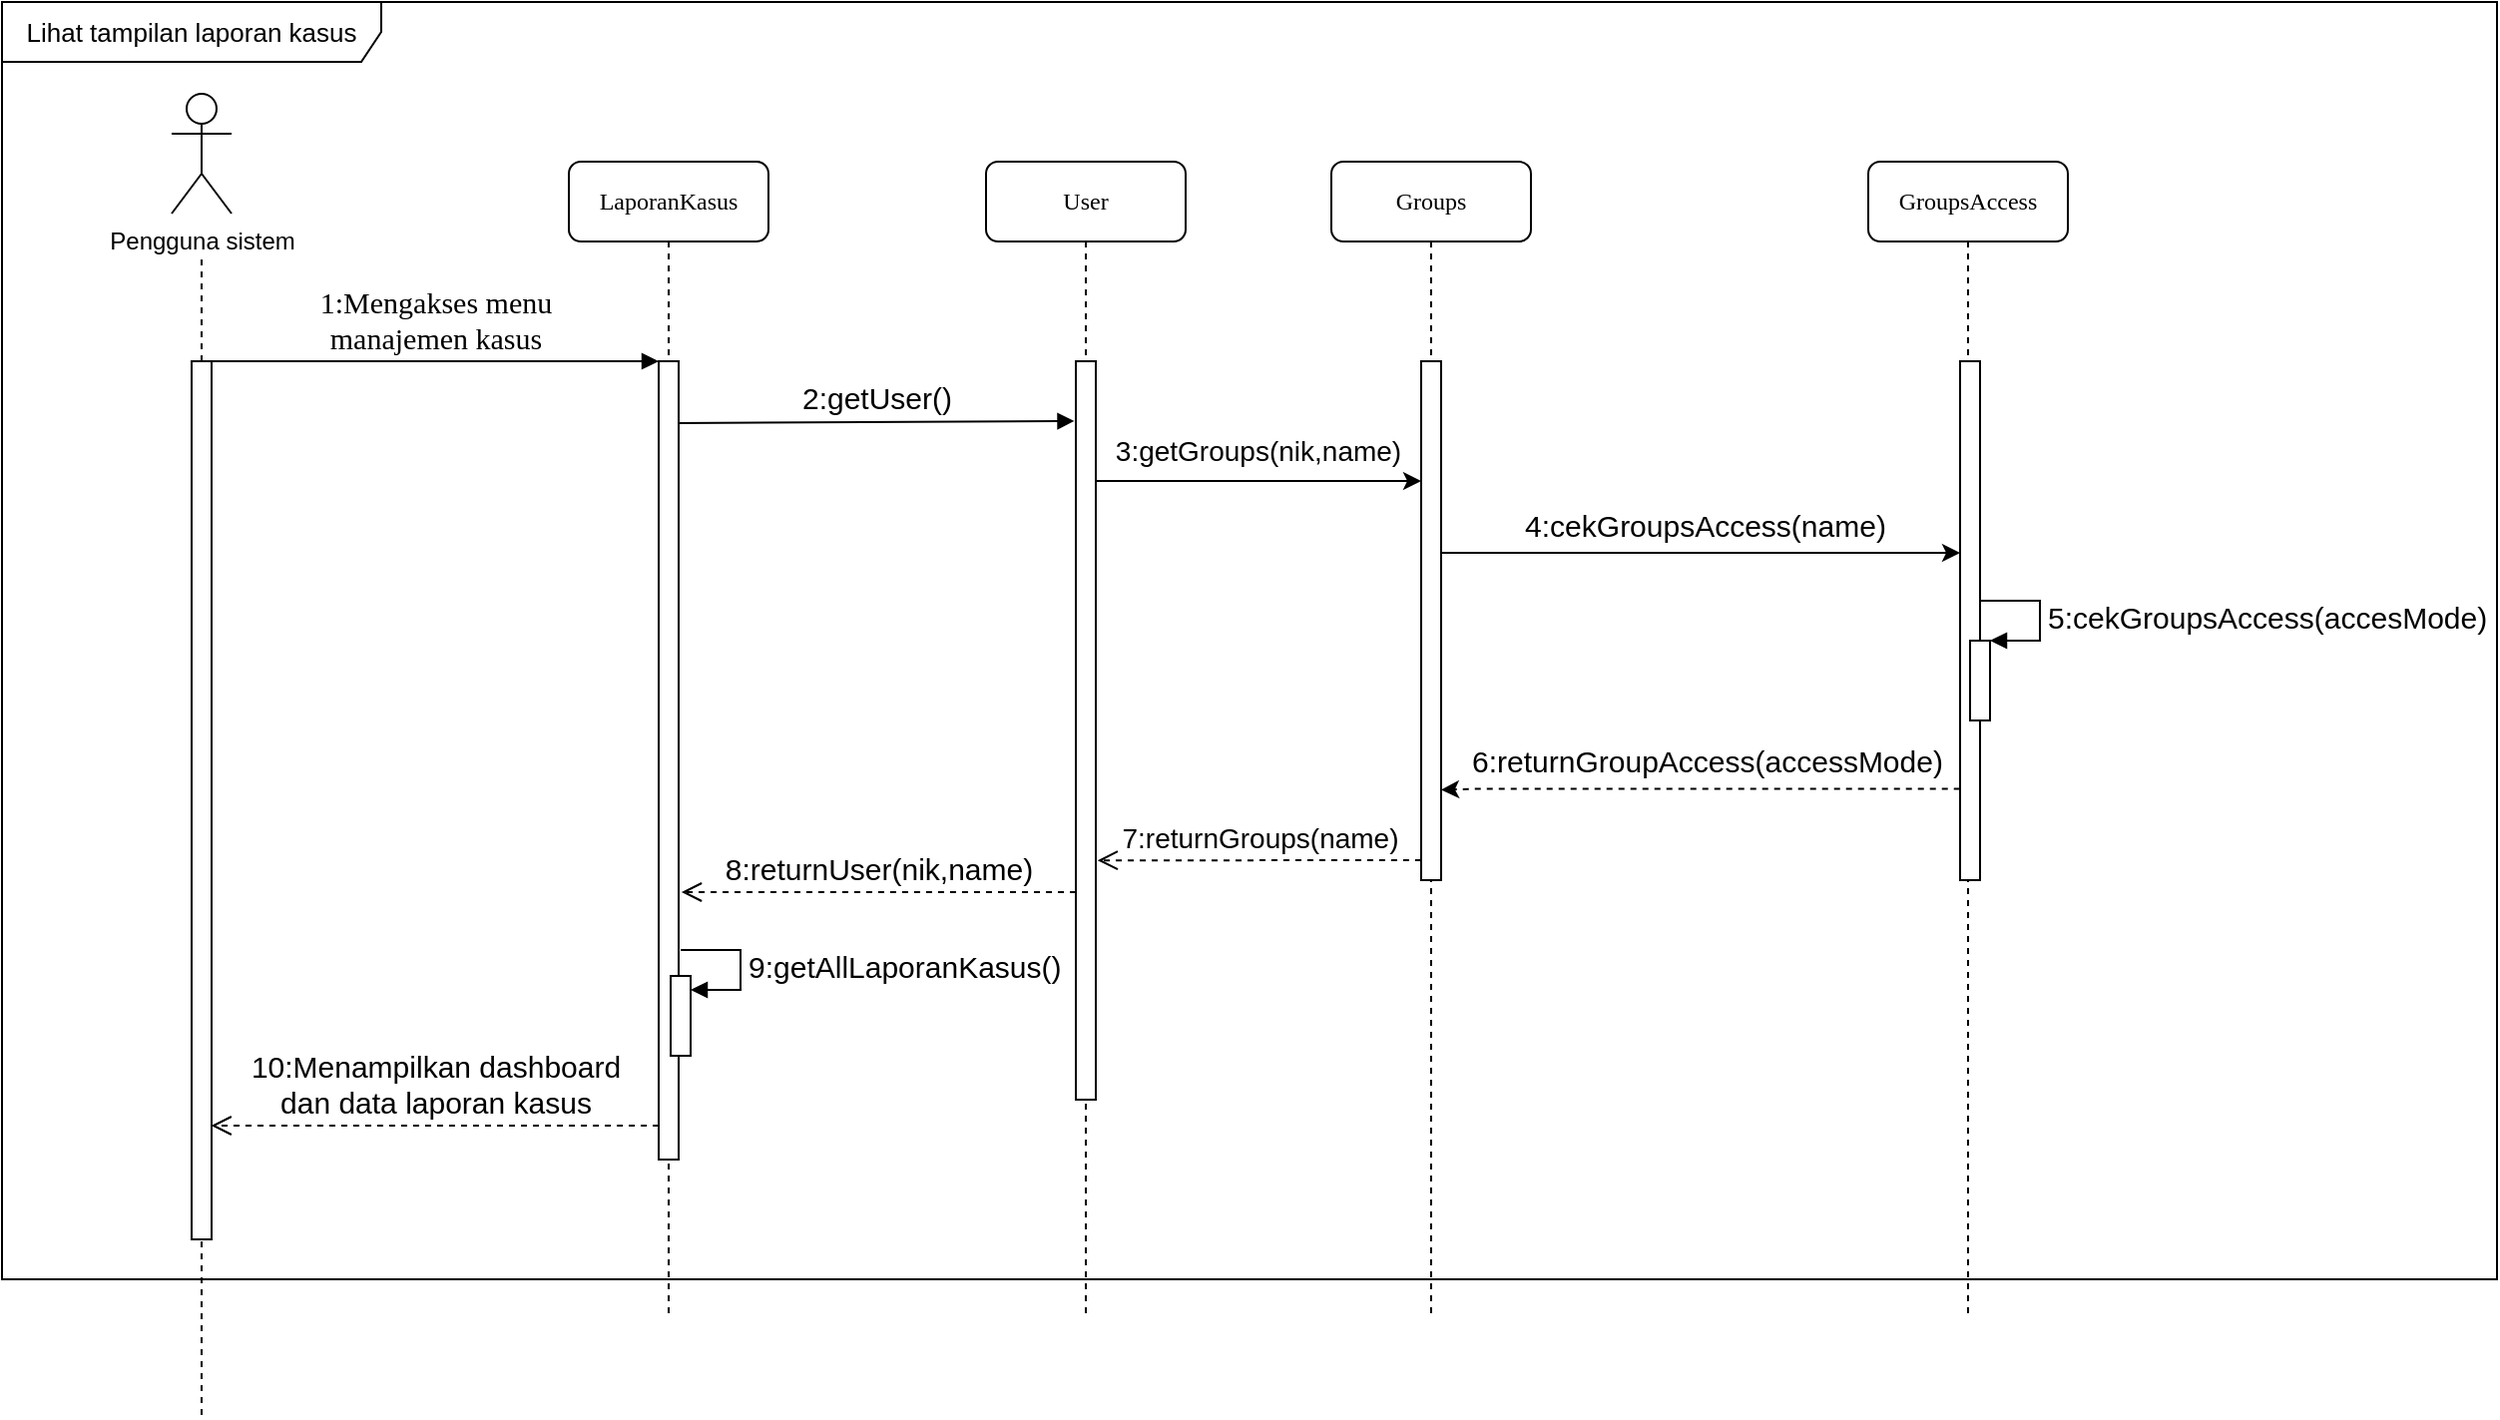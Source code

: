 <mxfile version="20.7.4" type="device" pages="5"><diagram id="79e0FmICWWBMlx3-2pyv" name="Lihat tampilan laporan kasus"><mxGraphModel dx="1311" dy="708" grid="1" gridSize="10" guides="1" tooltips="1" connect="1" arrows="1" fold="1" page="1" pageScale="1" pageWidth="850" pageHeight="1100" math="0" shadow="0"><root><mxCell id="0"/><mxCell id="1" parent="0"/><mxCell id="pzar_aOrcwdR3Ym9FTHF-1" value="Lihat tampilan laporan kasus" style="shape=umlFrame;whiteSpace=wrap;html=1;fontSize=13;width=190;height=30;" parent="1" vertex="1"><mxGeometry x="50" y="24" width="1250" height="640" as="geometry"/></mxCell><mxCell id="pzar_aOrcwdR3Ym9FTHF-2" value="LaporanKasus" style="shape=umlLifeline;perimeter=lifelinePerimeter;whiteSpace=wrap;html=1;container=1;collapsible=0;recursiveResize=0;outlineConnect=0;rounded=1;shadow=0;comic=0;labelBackgroundColor=none;strokeWidth=1;fontFamily=Verdana;fontSize=12;align=center;" parent="1" vertex="1"><mxGeometry x="334" y="104" width="100" height="580" as="geometry"/></mxCell><mxCell id="pzar_aOrcwdR3Ym9FTHF-3" value="" style="html=1;points=[];perimeter=orthogonalPerimeter;rounded=0;shadow=0;comic=0;labelBackgroundColor=none;strokeWidth=1;fontFamily=Verdana;fontSize=12;align=center;" parent="pzar_aOrcwdR3Ym9FTHF-2" vertex="1"><mxGeometry x="45" y="100" width="10" height="400" as="geometry"/></mxCell><mxCell id="pzar_aOrcwdR3Ym9FTHF-4" value="2:getUser()" style="html=1;verticalAlign=bottom;endArrow=block;rounded=0;fontSize=15;entryX=-0.074;entryY=0.081;entryDx=0;entryDy=0;entryPerimeter=0;" parent="pzar_aOrcwdR3Ym9FTHF-2" target="pzar_aOrcwdR3Ym9FTHF-11" edge="1"><mxGeometry width="80" relative="1" as="geometry"><mxPoint x="55" y="131" as="sourcePoint"/><mxPoint x="189" y="130" as="targetPoint"/></mxGeometry></mxCell><mxCell id="pzar_aOrcwdR3Ym9FTHF-5" value="&lt;font style=&quot;font-size: 15px;&quot;&gt;10:Menampilkan dashboard &lt;br&gt;dan data laporan kasus&lt;/font&gt;" style="html=1;verticalAlign=bottom;endArrow=open;dashed=1;endSize=8;rounded=0;fontSize=13;entryX=0.982;entryY=0.75;entryDx=0;entryDy=0;entryPerimeter=0;" parent="pzar_aOrcwdR3Ym9FTHF-2" edge="1"><mxGeometry relative="1" as="geometry"><mxPoint x="45" y="483" as="sourcePoint"/><mxPoint x="-179.18" y="483" as="targetPoint"/><Array as="points"><mxPoint x="-171" y="483"/></Array></mxGeometry></mxCell><mxCell id="pzar_aOrcwdR3Ym9FTHF-6" value="" style="shape=umlLifeline;perimeter=lifelinePerimeter;whiteSpace=wrap;html=1;container=0;collapsible=0;recursiveResize=0;outlineConnect=0;rounded=1;shadow=0;comic=0;labelBackgroundColor=none;strokeWidth=1;fontFamily=Verdana;fontSize=12;align=center;size=0;" parent="1" vertex="1"><mxGeometry x="100" y="153" width="100" height="580" as="geometry"/></mxCell><mxCell id="pzar_aOrcwdR3Ym9FTHF-7" value="&lt;font style=&quot;font-size: 15px;&quot;&gt;1:Mengakses menu &lt;br&gt;manajemen kasus&lt;/font&gt;" style="html=1;verticalAlign=bottom;endArrow=block;entryX=0;entryY=0;labelBackgroundColor=none;fontFamily=Verdana;fontSize=12;edgeStyle=elbowEdgeStyle;elbow=vertical;" parent="1" source="pzar_aOrcwdR3Ym9FTHF-9" target="pzar_aOrcwdR3Ym9FTHF-3" edge="1"><mxGeometry relative="1" as="geometry"><mxPoint x="220" y="214" as="sourcePoint"/></mxGeometry></mxCell><mxCell id="pzar_aOrcwdR3Ym9FTHF-8" value="Pengguna sistem" style="shape=umlActor;verticalLabelPosition=bottom;verticalAlign=top;html=1;outlineConnect=0;" parent="1" vertex="1"><mxGeometry x="135" y="70" width="30" height="60" as="geometry"/></mxCell><mxCell id="pzar_aOrcwdR3Ym9FTHF-9" value="" style="html=1;points=[];perimeter=orthogonalPerimeter;rounded=0;shadow=0;comic=0;labelBackgroundColor=none;strokeWidth=1;fontFamily=Verdana;fontSize=12;align=center;" parent="1" vertex="1"><mxGeometry x="145" y="204" width="10" height="440" as="geometry"/></mxCell><mxCell id="pzar_aOrcwdR3Ym9FTHF-10" value="User" style="shape=umlLifeline;perimeter=lifelinePerimeter;whiteSpace=wrap;html=1;container=1;collapsible=0;recursiveResize=0;outlineConnect=0;rounded=1;shadow=0;comic=0;labelBackgroundColor=none;strokeWidth=1;fontFamily=Verdana;fontSize=12;align=center;" parent="1" vertex="1"><mxGeometry x="543" y="104" width="100" height="580" as="geometry"/></mxCell><mxCell id="pzar_aOrcwdR3Ym9FTHF-11" value="" style="html=1;points=[];perimeter=orthogonalPerimeter;rounded=0;shadow=0;comic=0;labelBackgroundColor=none;strokeWidth=1;fontFamily=Verdana;fontSize=12;align=center;" parent="pzar_aOrcwdR3Ym9FTHF-10" vertex="1"><mxGeometry x="45" y="100" width="10" height="370" as="geometry"/></mxCell><mxCell id="pzar_aOrcwdR3Ym9FTHF-29" value="8:returnUser(nik,name)" style="html=1;verticalAlign=bottom;endArrow=open;dashed=1;endSize=8;rounded=0;fontSize=15;entryX=1.144;entryY=0.665;entryDx=0;entryDy=0;entryPerimeter=0;" parent="pzar_aOrcwdR3Ym9FTHF-10" target="pzar_aOrcwdR3Ym9FTHF-3" edge="1"><mxGeometry relative="1" as="geometry"><mxPoint x="45" y="366" as="sourcePoint"/><mxPoint x="-143" y="366" as="targetPoint"/></mxGeometry></mxCell><mxCell id="pzar_aOrcwdR3Ym9FTHF-13" value="Groups" style="shape=umlLifeline;perimeter=lifelinePerimeter;whiteSpace=wrap;html=1;container=1;collapsible=0;recursiveResize=0;outlineConnect=0;rounded=1;shadow=0;comic=0;labelBackgroundColor=none;strokeWidth=1;fontFamily=Verdana;fontSize=12;align=center;" parent="1" vertex="1"><mxGeometry x="716" y="104" width="100" height="580" as="geometry"/></mxCell><mxCell id="pzar_aOrcwdR3Ym9FTHF-14" value="" style="html=1;points=[];perimeter=orthogonalPerimeter;rounded=0;shadow=0;comic=0;labelBackgroundColor=none;strokeWidth=1;fontFamily=Verdana;fontSize=12;align=center;" parent="pzar_aOrcwdR3Ym9FTHF-13" vertex="1"><mxGeometry x="45" y="100" width="10" height="260" as="geometry"/></mxCell><mxCell id="pzar_aOrcwdR3Ym9FTHF-15" value="&lt;font style=&quot;font-size: 14px;&quot;&gt;7:returnGroups(name)&lt;/font&gt;" style="html=1;verticalAlign=bottom;endArrow=open;dashed=1;endSize=8;rounded=0;fontSize=13;entryX=1.088;entryY=0.676;entryDx=0;entryDy=0;entryPerimeter=0;" parent="pzar_aOrcwdR3Ym9FTHF-13" target="pzar_aOrcwdR3Ym9FTHF-11" edge="1"><mxGeometry relative="1" as="geometry"><mxPoint x="45" y="350" as="sourcePoint"/><mxPoint x="-85" y="350" as="targetPoint"/></mxGeometry></mxCell><mxCell id="pzar_aOrcwdR3Ym9FTHF-16" value="GroupsAccess" style="shape=umlLifeline;perimeter=lifelinePerimeter;whiteSpace=wrap;html=1;container=1;collapsible=0;recursiveResize=0;outlineConnect=0;rounded=1;shadow=0;comic=0;labelBackgroundColor=none;strokeWidth=1;fontFamily=Verdana;fontSize=12;align=center;" parent="1" vertex="1"><mxGeometry x="985" y="104" width="100" height="580" as="geometry"/></mxCell><mxCell id="pzar_aOrcwdR3Ym9FTHF-17" value="" style="html=1;points=[];perimeter=orthogonalPerimeter;rounded=0;shadow=0;comic=0;labelBackgroundColor=none;strokeWidth=1;fontFamily=Verdana;fontSize=12;align=center;" parent="pzar_aOrcwdR3Ym9FTHF-16" vertex="1"><mxGeometry x="46" y="100" width="10" height="260" as="geometry"/></mxCell><mxCell id="pzar_aOrcwdR3Ym9FTHF-18" value="" style="html=1;points=[];perimeter=orthogonalPerimeter;fontSize=15;" parent="pzar_aOrcwdR3Ym9FTHF-16" vertex="1"><mxGeometry x="51" y="240" width="10" height="40" as="geometry"/></mxCell><mxCell id="pzar_aOrcwdR3Ym9FTHF-19" value="5:cekGroupsAccess(accesMode)" style="edgeStyle=orthogonalEdgeStyle;html=1;align=left;spacingLeft=2;endArrow=block;rounded=0;entryX=1;entryY=0;fontSize=15;" parent="pzar_aOrcwdR3Ym9FTHF-16" target="pzar_aOrcwdR3Ym9FTHF-18" edge="1"><mxGeometry relative="1" as="geometry"><mxPoint x="56" y="220" as="sourcePoint"/><Array as="points"><mxPoint x="86" y="220"/></Array></mxGeometry></mxCell><mxCell id="pzar_aOrcwdR3Ym9FTHF-20" style="edgeStyle=orthogonalEdgeStyle;rounded=0;orthogonalLoop=1;jettySize=auto;html=1;fontSize=15;" parent="1" source="pzar_aOrcwdR3Ym9FTHF-11" target="pzar_aOrcwdR3Ym9FTHF-14" edge="1"><mxGeometry relative="1" as="geometry"><Array as="points"><mxPoint x="610" y="264"/><mxPoint x="610" y="264"/></Array></mxGeometry></mxCell><mxCell id="pzar_aOrcwdR3Ym9FTHF-21" value="3:getGroups(nik,name)" style="edgeLabel;html=1;align=center;verticalAlign=middle;resizable=0;points=[];fontSize=14;" parent="pzar_aOrcwdR3Ym9FTHF-20" vertex="1" connectable="0"><mxGeometry x="0.34" y="-1" relative="1" as="geometry"><mxPoint x="-28" y="-16" as="offset"/></mxGeometry></mxCell><mxCell id="pzar_aOrcwdR3Ym9FTHF-22" style="edgeStyle=orthogonalEdgeStyle;rounded=0;orthogonalLoop=1;jettySize=auto;html=1;fontSize=15;" parent="1" source="pzar_aOrcwdR3Ym9FTHF-14" target="pzar_aOrcwdR3Ym9FTHF-17" edge="1"><mxGeometry relative="1" as="geometry"><Array as="points"><mxPoint x="890" y="300"/><mxPoint x="890" y="300"/></Array></mxGeometry></mxCell><mxCell id="pzar_aOrcwdR3Ym9FTHF-23" value="4:cekGroupsAccess(name)" style="edgeLabel;html=1;align=center;verticalAlign=middle;resizable=0;points=[];fontSize=15;" parent="pzar_aOrcwdR3Ym9FTHF-22" vertex="1" connectable="0"><mxGeometry x="0.141" y="1" relative="1" as="geometry"><mxPoint x="-17" y="-13" as="offset"/></mxGeometry></mxCell><mxCell id="pzar_aOrcwdR3Ym9FTHF-24" style="edgeStyle=orthogonalEdgeStyle;rounded=0;orthogonalLoop=1;jettySize=auto;html=1;fontSize=15;entryX=1;entryY=0.826;entryDx=0;entryDy=0;entryPerimeter=0;dashed=1;exitX=-0.013;exitY=0.824;exitDx=0;exitDy=0;exitPerimeter=0;" parent="1" source="pzar_aOrcwdR3Ym9FTHF-17" target="pzar_aOrcwdR3Ym9FTHF-14" edge="1"><mxGeometry relative="1" as="geometry"><mxPoint x="949.18" y="418.24" as="sourcePoint"/><mxPoint x="718.67" y="419.28" as="targetPoint"/><Array as="points"><mxPoint x="790" y="418"/></Array></mxGeometry></mxCell><mxCell id="pzar_aOrcwdR3Ym9FTHF-25" value="6:returnGroupAccess(accessMode)" style="edgeLabel;html=1;align=center;verticalAlign=middle;resizable=0;points=[];fontSize=15;" parent="pzar_aOrcwdR3Ym9FTHF-24" vertex="1" connectable="0"><mxGeometry x="0.096" y="-1" relative="1" as="geometry"><mxPoint x="15" y="-13" as="offset"/></mxGeometry></mxCell><mxCell id="pzar_aOrcwdR3Ym9FTHF-31" value="" style="html=1;points=[];perimeter=orthogonalPerimeter;fontSize=15;" parent="1" vertex="1"><mxGeometry x="385" y="512" width="10" height="40" as="geometry"/></mxCell><mxCell id="pzar_aOrcwdR3Ym9FTHF-32" value="9:getAllLaporanKasus()" style="edgeStyle=orthogonalEdgeStyle;html=1;align=left;spacingLeft=2;endArrow=block;rounded=0;entryX=1;entryY=0;fontSize=15;" parent="1" edge="1"><mxGeometry relative="1" as="geometry"><mxPoint x="390" y="499" as="sourcePoint"/><Array as="points"><mxPoint x="420" y="499"/></Array><mxPoint x="395" y="519" as="targetPoint"/></mxGeometry></mxCell></root></mxGraphModel></diagram><diagram id="q4B8Zsx3poh2rtyZaPQA" name="Filter data laporan kasus"><mxGraphModel dx="969" dy="523" grid="1" gridSize="10" guides="1" tooltips="1" connect="1" arrows="1" fold="1" page="1" pageScale="1" pageWidth="291" pageHeight="413" math="0" shadow="0"><root><mxCell id="0"/><mxCell id="1" parent="0"/><mxCell id="FgEIA9a7A4LAImp_c2mD-1" value="Filter data laporan kasus" style="shape=umlFrame;whiteSpace=wrap;html=1;fontSize=13;width=190;height=30;" parent="1" vertex="1"><mxGeometry x="20" y="24" width="1221" height="776" as="geometry"/></mxCell><mxCell id="FgEIA9a7A4LAImp_c2mD-2" value="LaporanKasus" style="shape=umlLifeline;perimeter=lifelinePerimeter;whiteSpace=wrap;html=1;container=1;collapsible=0;recursiveResize=0;outlineConnect=0;rounded=1;shadow=0;comic=0;labelBackgroundColor=none;strokeWidth=1;fontFamily=Verdana;fontSize=12;align=center;" parent="1" vertex="1"><mxGeometry x="297" y="104" width="100" height="686" as="geometry"/></mxCell><mxCell id="FgEIA9a7A4LAImp_c2mD-3" value="" style="html=1;points=[];perimeter=orthogonalPerimeter;rounded=0;shadow=0;comic=0;labelBackgroundColor=none;strokeWidth=1;fontFamily=Verdana;fontSize=12;align=center;" parent="FgEIA9a7A4LAImp_c2mD-2" vertex="1"><mxGeometry x="45" y="100" width="10" height="240" as="geometry"/></mxCell><mxCell id="FgEIA9a7A4LAImp_c2mD-4" value="2:getUser()" style="html=1;verticalAlign=bottom;endArrow=block;rounded=0;fontSize=15;entryX=-0.074;entryY=0.081;entryDx=0;entryDy=0;entryPerimeter=0;" parent="FgEIA9a7A4LAImp_c2mD-2" edge="1"><mxGeometry width="80" relative="1" as="geometry"><mxPoint x="55" y="115" as="sourcePoint"/><mxPoint x="253.26" y="113.97" as="targetPoint"/></mxGeometry></mxCell><mxCell id="FgEIA9a7A4LAImp_c2mD-5" value="&lt;font style=&quot;font-size: 15px;&quot;&gt;10:Menampilkan dashboard &lt;br&gt;dan data laporan kasus&lt;/font&gt;" style="html=1;verticalAlign=bottom;endArrow=block;dashed=1;endSize=8;rounded=0;fontSize=13;entryX=0.982;entryY=0.75;entryDx=0;entryDy=0;entryPerimeter=0;endFill=1;" parent="FgEIA9a7A4LAImp_c2mD-2" edge="1"><mxGeometry relative="1" as="geometry"><mxPoint x="45" y="339" as="sourcePoint"/><mxPoint x="-179.18" y="339" as="targetPoint"/><Array as="points"><mxPoint x="-171" y="339"/></Array></mxGeometry></mxCell><mxCell id="FgEIA9a7A4LAImp_c2mD-6" value="" style="shape=umlLifeline;perimeter=lifelinePerimeter;whiteSpace=wrap;html=1;container=0;collapsible=0;recursiveResize=0;outlineConnect=0;rounded=1;shadow=0;comic=0;labelBackgroundColor=none;strokeWidth=1;fontFamily=Verdana;fontSize=12;align=center;size=0;" parent="1" vertex="1"><mxGeometry x="63" y="153" width="100" height="647" as="geometry"/></mxCell><mxCell id="FgEIA9a7A4LAImp_c2mD-7" value="&lt;font style=&quot;font-size: 15px;&quot;&gt;1:Mengakses menu &lt;br&gt;manajemen kasus&lt;/font&gt;" style="html=1;verticalAlign=bottom;endArrow=block;entryX=0;entryY=0;labelBackgroundColor=none;fontFamily=Verdana;fontSize=12;edgeStyle=elbowEdgeStyle;elbow=vertical;" parent="1" source="FgEIA9a7A4LAImp_c2mD-9" target="FgEIA9a7A4LAImp_c2mD-3" edge="1"><mxGeometry relative="1" as="geometry"><mxPoint x="183" y="214" as="sourcePoint"/></mxGeometry></mxCell><mxCell id="FgEIA9a7A4LAImp_c2mD-8" value="Pengguna sistem" style="shape=umlActor;verticalLabelPosition=bottom;verticalAlign=top;html=1;outlineConnect=0;" parent="1" vertex="1"><mxGeometry x="98" y="70" width="30" height="60" as="geometry"/></mxCell><mxCell id="FgEIA9a7A4LAImp_c2mD-9" value="" style="html=1;points=[];perimeter=orthogonalPerimeter;rounded=0;shadow=0;comic=0;labelBackgroundColor=none;strokeWidth=1;fontFamily=Verdana;fontSize=12;align=center;" parent="1" vertex="1"><mxGeometry x="108" y="204" width="10" height="246" as="geometry"/></mxCell><mxCell id="FgEIA9a7A4LAImp_c2mD-10" value="User" style="shape=umlLifeline;perimeter=lifelinePerimeter;whiteSpace=wrap;html=1;container=1;collapsible=0;recursiveResize=0;outlineConnect=0;rounded=1;shadow=0;comic=0;labelBackgroundColor=none;strokeWidth=1;fontFamily=Verdana;fontSize=12;align=center;" parent="1" vertex="1"><mxGeometry x="506" y="104" width="100" height="686" as="geometry"/></mxCell><mxCell id="FgEIA9a7A4LAImp_c2mD-11" value="" style="html=1;points=[];perimeter=orthogonalPerimeter;rounded=0;shadow=0;comic=0;labelBackgroundColor=none;strokeWidth=1;fontFamily=Verdana;fontSize=12;align=center;" parent="FgEIA9a7A4LAImp_c2mD-10" vertex="1"><mxGeometry x="45" y="110" width="10" height="140" as="geometry"/></mxCell><mxCell id="FgEIA9a7A4LAImp_c2mD-12" value="8:returnUser(nik,name)" style="html=1;verticalAlign=bottom;endArrow=classic;dashed=1;endSize=8;rounded=0;fontSize=15;entryX=1.144;entryY=0.665;entryDx=0;entryDy=0;entryPerimeter=0;endFill=1;" parent="FgEIA9a7A4LAImp_c2mD-10" edge="1"><mxGeometry relative="1" as="geometry"><mxPoint x="45" y="248" as="sourcePoint"/><mxPoint x="-152.56" y="248" as="targetPoint"/></mxGeometry></mxCell><mxCell id="FgEIA9a7A4LAImp_c2mD-13" value="Groups" style="shape=umlLifeline;perimeter=lifelinePerimeter;whiteSpace=wrap;html=1;container=1;collapsible=0;recursiveResize=0;outlineConnect=0;rounded=1;shadow=0;comic=0;labelBackgroundColor=none;strokeWidth=1;fontFamily=Verdana;fontSize=12;align=center;" parent="1" vertex="1"><mxGeometry x="679" y="104" width="100" height="686" as="geometry"/></mxCell><mxCell id="FgEIA9a7A4LAImp_c2mD-14" value="" style="html=1;points=[];perimeter=orthogonalPerimeter;rounded=0;shadow=0;comic=0;labelBackgroundColor=none;strokeWidth=1;fontFamily=Verdana;fontSize=12;align=center;" parent="FgEIA9a7A4LAImp_c2mD-13" vertex="1"><mxGeometry x="45" y="130" width="10" height="110" as="geometry"/></mxCell><mxCell id="FgEIA9a7A4LAImp_c2mD-15" value="&lt;font style=&quot;font-size: 14px;&quot;&gt;7:returnGroups(name)&lt;/font&gt;" style="html=1;verticalAlign=bottom;endArrow=classic;dashed=1;rounded=0;fontSize=13;entryX=1.074;entryY=0.666;entryDx=0;entryDy=0;entryPerimeter=0;endFill=1;" parent="FgEIA9a7A4LAImp_c2mD-13" edge="1"><mxGeometry relative="1" as="geometry"><mxPoint x="45" y="240" as="sourcePoint"/><mxPoint x="-117.26" y="239.76" as="targetPoint"/></mxGeometry></mxCell><mxCell id="FgEIA9a7A4LAImp_c2mD-16" value="GroupsAccess" style="shape=umlLifeline;perimeter=lifelinePerimeter;whiteSpace=wrap;html=1;container=1;collapsible=0;recursiveResize=0;outlineConnect=0;rounded=1;shadow=0;comic=0;labelBackgroundColor=none;strokeWidth=1;fontFamily=Verdana;fontSize=12;align=center;" parent="1" vertex="1"><mxGeometry x="919" y="104" width="100" height="666" as="geometry"/></mxCell><mxCell id="FgEIA9a7A4LAImp_c2mD-17" value="" style="html=1;points=[];perimeter=orthogonalPerimeter;rounded=0;shadow=0;comic=0;labelBackgroundColor=none;strokeWidth=1;fontFamily=Verdana;fontSize=12;align=center;" parent="FgEIA9a7A4LAImp_c2mD-16" vertex="1"><mxGeometry x="46" y="140" width="10" height="220" as="geometry"/></mxCell><mxCell id="FgEIA9a7A4LAImp_c2mD-19" value="5:cekGroupsAccess(accesMode)" style="edgeStyle=orthogonalEdgeStyle;html=1;align=left;spacingLeft=2;endArrow=block;rounded=0;entryX=1;entryY=0;fontSize=15;" parent="FgEIA9a7A4LAImp_c2mD-16" edge="1"><mxGeometry relative="1" as="geometry"><mxPoint x="56" y="148" as="sourcePoint"/><Array as="points"><mxPoint x="86" y="148"/></Array><mxPoint x="61" y="168" as="targetPoint"/></mxGeometry></mxCell><mxCell id="yI6Brji7QNI7cvYxZa5I-1" value="" style="html=1;points=[];perimeter=orthogonalPerimeter;fontSize=15;" vertex="1" parent="FgEIA9a7A4LAImp_c2mD-16"><mxGeometry x="51" y="168" width="10" height="40" as="geometry"/></mxCell><mxCell id="FgEIA9a7A4LAImp_c2mD-20" style="edgeStyle=orthogonalEdgeStyle;rounded=0;orthogonalLoop=1;jettySize=auto;html=1;fontSize=15;" parent="1" edge="1"><mxGeometry relative="1" as="geometry"><Array as="points"><mxPoint x="573" y="236"/><mxPoint x="573" y="236"/></Array><mxPoint x="561" y="236" as="sourcePoint"/><mxPoint x="724" y="236" as="targetPoint"/></mxGeometry></mxCell><mxCell id="FgEIA9a7A4LAImp_c2mD-21" value="3:getGroups(nik,name)" style="edgeLabel;html=1;align=center;verticalAlign=middle;resizable=0;points=[];fontSize=14;" parent="FgEIA9a7A4LAImp_c2mD-20" vertex="1" connectable="0"><mxGeometry x="0.34" y="-1" relative="1" as="geometry"><mxPoint x="-28" y="-16" as="offset"/></mxGeometry></mxCell><mxCell id="FgEIA9a7A4LAImp_c2mD-22" style="edgeStyle=orthogonalEdgeStyle;rounded=0;orthogonalLoop=1;jettySize=auto;html=1;fontSize=15;" parent="1" edge="1"><mxGeometry relative="1" as="geometry"><Array as="points"><mxPoint x="853" y="243"/><mxPoint x="853" y="243"/></Array><mxPoint x="734" y="243" as="sourcePoint"/><mxPoint x="965" y="243" as="targetPoint"/></mxGeometry></mxCell><mxCell id="FgEIA9a7A4LAImp_c2mD-23" value="4:cekGroupsAccess(name)" style="edgeLabel;html=1;align=center;verticalAlign=middle;resizable=0;points=[];fontSize=15;" parent="FgEIA9a7A4LAImp_c2mD-22" vertex="1" connectable="0"><mxGeometry x="0.141" y="1" relative="1" as="geometry"><mxPoint x="-17" y="-13" as="offset"/></mxGeometry></mxCell><mxCell id="FgEIA9a7A4LAImp_c2mD-24" style="edgeStyle=orthogonalEdgeStyle;rounded=0;orthogonalLoop=1;jettySize=auto;html=1;fontSize=15;entryX=0.93;entryY=0.875;entryDx=0;entryDy=0;entryPerimeter=0;dashed=1;" parent="1" target="FgEIA9a7A4LAImp_c2mD-14" edge="1"><mxGeometry relative="1" as="geometry"><mxPoint x="965" y="330" as="sourcePoint"/><mxPoint x="734" y="336.98" as="targetPoint"/><Array as="points"/></mxGeometry></mxCell><mxCell id="FgEIA9a7A4LAImp_c2mD-25" value="6:returnGroupAccess(accessMode)" style="edgeLabel;html=1;align=center;verticalAlign=middle;resizable=0;points=[];fontSize=13;" parent="FgEIA9a7A4LAImp_c2mD-24" vertex="1" connectable="0"><mxGeometry x="0.096" y="-1" relative="1" as="geometry"><mxPoint x="15" y="-13" as="offset"/></mxGeometry></mxCell><mxCell id="FgEIA9a7A4LAImp_c2mD-26" value="" style="html=1;points=[];perimeter=orthogonalPerimeter;fontSize=15;" parent="1" vertex="1"><mxGeometry x="348" y="388" width="10" height="40" as="geometry"/></mxCell><mxCell id="FgEIA9a7A4LAImp_c2mD-27" value="9:getAllLaporanKasus()" style="edgeStyle=orthogonalEdgeStyle;html=1;align=left;spacingLeft=2;endArrow=block;rounded=0;entryX=1;entryY=0;fontSize=15;" parent="1" edge="1"><mxGeometry relative="1" as="geometry"><mxPoint x="353" y="375" as="sourcePoint"/><Array as="points"><mxPoint x="383" y="375"/></Array><mxPoint x="358" y="395" as="targetPoint"/></mxGeometry></mxCell><mxCell id="FgEIA9a7A4LAImp_c2mD-29" value="" style="html=1;points=[];perimeter=orthogonalPerimeter;fontSize=14;" parent="1" vertex="1"><mxGeometry x="108" y="490" width="10" height="270" as="geometry"/></mxCell><mxCell id="FgEIA9a7A4LAImp_c2mD-35" value="&lt;font style=&quot;font-size: 15px;&quot;&gt;11:Menekan tombol filter data&lt;/font&gt;" style="html=1;verticalAlign=bottom;endArrow=block;rounded=0;fontSize=14;exitX=1.138;exitY=0.374;exitDx=0;exitDy=0;exitPerimeter=0;" parent="1" edge="1"><mxGeometry width="80" relative="1" as="geometry"><mxPoint x="119.38" y="491.1" as="sourcePoint"/><mxPoint x="343" y="491" as="targetPoint"/><Array as="points"><mxPoint x="233" y="491"/></Array></mxGeometry></mxCell><mxCell id="FgEIA9a7A4LAImp_c2mD-37" value="&lt;font style=&quot;font-size: 15px;&quot;&gt;12:Menampilkan field filter&amp;nbsp;&lt;/font&gt;" style="html=1;verticalAlign=bottom;endArrow=classic;dashed=1;endSize=8;rounded=0;fontSize=14;entryX=1.032;entryY=0.505;entryDx=0;entryDy=0;entryPerimeter=0;endFill=1;" parent="1" edge="1"><mxGeometry relative="1" as="geometry"><mxPoint x="342" y="539" as="sourcePoint"/><mxPoint x="118.32" y="539.75" as="targetPoint"/></mxGeometry></mxCell><mxCell id="FgEIA9a7A4LAImp_c2mD-38" value="&lt;font style=&quot;font-size: 15px;&quot;&gt;13:Mengisi data di field &lt;br&gt;filter sesuai kebutuhan&lt;/font&gt;" style="html=1;verticalAlign=bottom;endArrow=block;rounded=0;fontSize=14;exitX=1.138;exitY=0.374;exitDx=0;exitDy=0;exitPerimeter=0;" parent="1" edge="1"><mxGeometry width="80" relative="1" as="geometry"><mxPoint x="117.38" y="604.1" as="sourcePoint"/><mxPoint x="341" y="604" as="targetPoint"/><Array as="points"><mxPoint x="231" y="604"/></Array></mxGeometry></mxCell><mxCell id="FgEIA9a7A4LAImp_c2mD-39" value="&lt;font style=&quot;font-size: 15px;&quot;&gt;14:Menekan tombol Cari&lt;/font&gt;" style="html=1;verticalAlign=bottom;endArrow=block;rounded=0;fontSize=14;exitX=1.138;exitY=0.374;exitDx=0;exitDy=0;exitPerimeter=0;" parent="1" edge="1"><mxGeometry width="80" relative="1" as="geometry"><mxPoint x="118.38" y="654.1" as="sourcePoint"/><mxPoint x="342" y="654" as="targetPoint"/><Array as="points"><mxPoint x="232" y="654"/></Array></mxGeometry></mxCell><mxCell id="FgEIA9a7A4LAImp_c2mD-42" value="&lt;font style=&quot;font-size: 13px;&quot;&gt;16:Menampilkan data laporan kasus &lt;br&gt;sesuai dengan &lt;br&gt;inputan field filter&lt;/font&gt;" style="html=1;verticalAlign=bottom;endArrow=open;dashed=1;endSize=8;rounded=0;fontSize=14;entryX=1.032;entryY=0.505;entryDx=0;entryDy=0;entryPerimeter=0;" parent="1" edge="1"><mxGeometry relative="1" as="geometry"><mxPoint x="341" y="751" as="sourcePoint"/><mxPoint x="117.32" y="751.75" as="targetPoint"/></mxGeometry></mxCell><mxCell id="yI6Brji7QNI7cvYxZa5I-3" value="" style="html=1;points=[];perimeter=orthogonalPerimeter;fontSize=14;" vertex="1" parent="1"><mxGeometry x="342" y="491" width="10" height="269" as="geometry"/></mxCell><mxCell id="yI6Brji7QNI7cvYxZa5I-4" value="" style="html=1;points=[];perimeter=orthogonalPerimeter;" vertex="1" parent="1"><mxGeometry x="348" y="680" width="10" height="40" as="geometry"/></mxCell><mxCell id="yI6Brji7QNI7cvYxZa5I-5" value="&lt;font style=&quot;font-size: 15px;&quot;&gt;15:getLaporanKasus&lt;/font&gt;" style="edgeStyle=orthogonalEdgeStyle;html=1;align=left;spacingLeft=2;endArrow=block;rounded=0;entryX=1;entryY=0;" edge="1" target="yI6Brji7QNI7cvYxZa5I-4" parent="1"><mxGeometry relative="1" as="geometry"><mxPoint x="353" y="660" as="sourcePoint"/><Array as="points"><mxPoint x="383" y="660"/></Array></mxGeometry></mxCell></root></mxGraphModel></diagram><diagram id="X4GRfeUPAGOJkzhbNoJw" name="Unduh data laporan kasus"><mxGraphModel dx="2228" dy="1204" grid="1" gridSize="10" guides="1" tooltips="1" connect="1" arrows="1" fold="1" page="1" pageScale="1" pageWidth="291" pageHeight="413" math="0" shadow="0"><root><mxCell id="0"/><mxCell id="1" parent="0"/><mxCell id="5IL0Ea6UkREe5IzAkfXo-1" value="Unduh data laporan kasus" style="shape=umlFrame;whiteSpace=wrap;html=1;fontSize=13;width=190;height=30;" parent="1" vertex="1"><mxGeometry x="25" y="16" width="1224" height="774" as="geometry"/></mxCell><mxCell id="5IL0Ea6UkREe5IzAkfXo-2" value="LaporanKasus" style="shape=umlLifeline;perimeter=lifelinePerimeter;whiteSpace=wrap;html=1;container=1;collapsible=0;recursiveResize=0;outlineConnect=0;rounded=1;shadow=0;comic=0;labelBackgroundColor=none;strokeWidth=1;fontFamily=Verdana;fontSize=12;align=center;" parent="1" vertex="1"><mxGeometry x="290" y="104" width="100" height="666" as="geometry"/></mxCell><mxCell id="5IL0Ea6UkREe5IzAkfXo-3" value="" style="html=1;points=[];perimeter=orthogonalPerimeter;rounded=0;shadow=0;comic=0;labelBackgroundColor=none;strokeWidth=1;fontFamily=Verdana;fontSize=12;align=center;" parent="5IL0Ea6UkREe5IzAkfXo-2" vertex="1"><mxGeometry x="45" y="100" width="10" height="230" as="geometry"/></mxCell><mxCell id="5IL0Ea6UkREe5IzAkfXo-4" value="2:getUser()" style="html=1;verticalAlign=bottom;endArrow=block;rounded=0;fontSize=15;entryX=-0.074;entryY=0.081;entryDx=0;entryDy=0;entryPerimeter=0;" parent="5IL0Ea6UkREe5IzAkfXo-2" edge="1"><mxGeometry width="80" relative="1" as="geometry"><mxPoint x="55" y="111" as="sourcePoint"/><mxPoint x="253.26" y="109.97" as="targetPoint"/></mxGeometry></mxCell><mxCell id="5IL0Ea6UkREe5IzAkfXo-5" value="&lt;font style=&quot;font-size: 15px;&quot;&gt;10:Menampilkan dashboard &lt;br&gt;dan data laporan kasus&lt;/font&gt;" style="html=1;verticalAlign=bottom;endArrow=classic;dashed=1;endSize=8;rounded=0;fontSize=13;entryX=0.982;entryY=0.75;entryDx=0;entryDy=0;entryPerimeter=0;endFill=1;" parent="5IL0Ea6UkREe5IzAkfXo-2" edge="1"><mxGeometry relative="1" as="geometry"><mxPoint x="45" y="329" as="sourcePoint"/><mxPoint x="-179.18" y="329" as="targetPoint"/><Array as="points"><mxPoint x="-171" y="329"/></Array></mxGeometry></mxCell><mxCell id="5IL0Ea6UkREe5IzAkfXo-6" value="" style="html=1;points=[];perimeter=orthogonalPerimeter;fontSize=14;" parent="5IL0Ea6UkREe5IzAkfXo-2" vertex="1"><mxGeometry x="45" y="392" width="10" height="248" as="geometry"/></mxCell><mxCell id="5IL0Ea6UkREe5IzAkfXo-7" value="" style="shape=umlLifeline;perimeter=lifelinePerimeter;whiteSpace=wrap;html=1;container=0;collapsible=0;recursiveResize=0;outlineConnect=0;rounded=1;shadow=0;comic=0;labelBackgroundColor=none;strokeWidth=1;fontFamily=Verdana;fontSize=12;align=center;size=0;" parent="1" vertex="1"><mxGeometry x="56" y="153" width="100" height="587" as="geometry"/></mxCell><mxCell id="5IL0Ea6UkREe5IzAkfXo-8" value="&lt;font style=&quot;font-size: 15px;&quot;&gt;1:Mengakses menu &lt;br&gt;manajemen kasus&lt;/font&gt;" style="html=1;verticalAlign=bottom;endArrow=block;entryX=0;entryY=0;labelBackgroundColor=none;fontFamily=Verdana;fontSize=12;edgeStyle=elbowEdgeStyle;elbow=vertical;" parent="1" source="5IL0Ea6UkREe5IzAkfXo-10" target="5IL0Ea6UkREe5IzAkfXo-3" edge="1"><mxGeometry relative="1" as="geometry"><mxPoint x="176" y="214" as="sourcePoint"/></mxGeometry></mxCell><mxCell id="5IL0Ea6UkREe5IzAkfXo-9" value="Pengguna sistem" style="shape=umlActor;verticalLabelPosition=bottom;verticalAlign=top;html=1;outlineConnect=0;" parent="1" vertex="1"><mxGeometry x="91" y="70" width="30" height="60" as="geometry"/></mxCell><mxCell id="5IL0Ea6UkREe5IzAkfXo-10" value="" style="html=1;points=[];perimeter=orthogonalPerimeter;rounded=0;shadow=0;comic=0;labelBackgroundColor=none;strokeWidth=1;fontFamily=Verdana;fontSize=12;align=center;" parent="1" vertex="1"><mxGeometry x="101" y="204" width="10" height="236" as="geometry"/></mxCell><mxCell id="5IL0Ea6UkREe5IzAkfXo-11" value="User" style="shape=umlLifeline;perimeter=lifelinePerimeter;whiteSpace=wrap;html=1;container=1;collapsible=0;recursiveResize=0;outlineConnect=0;rounded=1;shadow=0;comic=0;labelBackgroundColor=none;strokeWidth=1;fontFamily=Verdana;fontSize=12;align=center;" parent="1" vertex="1"><mxGeometry x="499" y="104" width="100" height="636" as="geometry"/></mxCell><mxCell id="5IL0Ea6UkREe5IzAkfXo-12" value="" style="html=1;points=[];perimeter=orthogonalPerimeter;rounded=0;shadow=0;comic=0;labelBackgroundColor=none;strokeWidth=1;fontFamily=Verdana;fontSize=12;align=center;" parent="5IL0Ea6UkREe5IzAkfXo-11" vertex="1"><mxGeometry x="45" y="110" width="10" height="120" as="geometry"/></mxCell><mxCell id="5IL0Ea6UkREe5IzAkfXo-13" value="8:returnUser(nik,name)" style="html=1;verticalAlign=bottom;endArrow=classic;dashed=1;endSize=8;rounded=0;fontSize=15;entryX=1.144;entryY=0.665;entryDx=0;entryDy=0;entryPerimeter=0;endFill=1;" parent="5IL0Ea6UkREe5IzAkfXo-11" edge="1"><mxGeometry relative="1" as="geometry"><mxPoint x="45" y="224" as="sourcePoint"/><mxPoint x="-152.56" y="224" as="targetPoint"/></mxGeometry></mxCell><mxCell id="5IL0Ea6UkREe5IzAkfXo-14" value="Groups" style="shape=umlLifeline;perimeter=lifelinePerimeter;whiteSpace=wrap;html=1;container=1;collapsible=0;recursiveResize=0;outlineConnect=0;rounded=1;shadow=0;comic=0;labelBackgroundColor=none;strokeWidth=1;fontFamily=Verdana;fontSize=12;align=center;" parent="1" vertex="1"><mxGeometry x="672" y="104" width="100" height="606" as="geometry"/></mxCell><mxCell id="5IL0Ea6UkREe5IzAkfXo-15" value="" style="html=1;points=[];perimeter=orthogonalPerimeter;rounded=0;shadow=0;comic=0;labelBackgroundColor=none;strokeWidth=1;fontFamily=Verdana;fontSize=12;align=center;" parent="5IL0Ea6UkREe5IzAkfXo-14" vertex="1"><mxGeometry x="45" y="120" width="10" height="100" as="geometry"/></mxCell><mxCell id="5IL0Ea6UkREe5IzAkfXo-16" value="&lt;font style=&quot;font-size: 14px;&quot;&gt;7:returnGroups(name)&lt;/font&gt;" style="html=1;verticalAlign=bottom;endArrow=classic;dashed=1;endSize=8;rounded=0;fontSize=13;entryX=1.089;entryY=0.665;entryDx=0;entryDy=0;entryPerimeter=0;endFill=1;" parent="5IL0Ea6UkREe5IzAkfXo-14" edge="1"><mxGeometry relative="1" as="geometry"><mxPoint x="45" y="219" as="sourcePoint"/><mxPoint x="-117.11" y="218.4" as="targetPoint"/></mxGeometry></mxCell><mxCell id="5IL0Ea6UkREe5IzAkfXo-17" value="GroupsAccess" style="shape=umlLifeline;perimeter=lifelinePerimeter;whiteSpace=wrap;html=1;container=1;collapsible=0;recursiveResize=0;outlineConnect=0;rounded=1;shadow=0;comic=0;labelBackgroundColor=none;strokeWidth=1;fontFamily=Verdana;fontSize=12;align=center;" parent="1" vertex="1"><mxGeometry x="912" y="104" width="100" height="606" as="geometry"/></mxCell><mxCell id="5IL0Ea6UkREe5IzAkfXo-18" value="" style="html=1;points=[];perimeter=orthogonalPerimeter;rounded=0;shadow=0;comic=0;labelBackgroundColor=none;strokeWidth=1;fontFamily=Verdana;fontSize=12;align=center;" parent="5IL0Ea6UkREe5IzAkfXo-17" vertex="1"><mxGeometry x="46" y="130" width="10" height="90" as="geometry"/></mxCell><mxCell id="5IL0Ea6UkREe5IzAkfXo-19" value="" style="html=1;points=[];perimeter=orthogonalPerimeter;fontSize=15;" parent="5IL0Ea6UkREe5IzAkfXo-17" vertex="1"><mxGeometry x="51" y="158" width="10" height="40" as="geometry"/></mxCell><mxCell id="5IL0Ea6UkREe5IzAkfXo-20" value="5:cekGroupsAccess(accesMode)" style="edgeStyle=orthogonalEdgeStyle;html=1;align=left;spacingLeft=2;endArrow=block;rounded=0;entryX=1;entryY=0;fontSize=15;" parent="5IL0Ea6UkREe5IzAkfXo-17" target="5IL0Ea6UkREe5IzAkfXo-19" edge="1"><mxGeometry relative="1" as="geometry"><mxPoint x="56" y="138" as="sourcePoint"/><Array as="points"><mxPoint x="86" y="138"/></Array></mxGeometry></mxCell><mxCell id="5IL0Ea6UkREe5IzAkfXo-21" style="edgeStyle=orthogonalEdgeStyle;rounded=0;orthogonalLoop=1;jettySize=auto;html=1;fontSize=15;" parent="1" edge="1"><mxGeometry relative="1" as="geometry"><Array as="points"><mxPoint x="566" y="224"/><mxPoint x="566" y="224"/></Array><mxPoint x="554" y="224.0" as="sourcePoint"/><mxPoint x="717" y="224.0" as="targetPoint"/></mxGeometry></mxCell><mxCell id="5IL0Ea6UkREe5IzAkfXo-22" value="3:getGroups(nik,name)" style="edgeLabel;html=1;align=center;verticalAlign=middle;resizable=0;points=[];fontSize=14;" parent="5IL0Ea6UkREe5IzAkfXo-21" vertex="1" connectable="0"><mxGeometry x="0.34" y="-1" relative="1" as="geometry"><mxPoint x="-28" y="-16" as="offset"/></mxGeometry></mxCell><mxCell id="5IL0Ea6UkREe5IzAkfXo-23" style="edgeStyle=orthogonalEdgeStyle;rounded=0;orthogonalLoop=1;jettySize=auto;html=1;fontSize=15;" parent="1" edge="1"><mxGeometry relative="1" as="geometry"><Array as="points"><mxPoint x="846" y="234"/><mxPoint x="846" y="234"/></Array><mxPoint x="727" y="234" as="sourcePoint"/><mxPoint x="958" y="234" as="targetPoint"/></mxGeometry></mxCell><mxCell id="5IL0Ea6UkREe5IzAkfXo-24" value="4:cekGroupsAccess(name)" style="edgeLabel;html=1;align=center;verticalAlign=middle;resizable=0;points=[];fontSize=15;" parent="5IL0Ea6UkREe5IzAkfXo-23" vertex="1" connectable="0"><mxGeometry x="0.141" y="1" relative="1" as="geometry"><mxPoint x="-17" y="-13" as="offset"/></mxGeometry></mxCell><mxCell id="5IL0Ea6UkREe5IzAkfXo-25" style="edgeStyle=orthogonalEdgeStyle;rounded=0;orthogonalLoop=1;jettySize=auto;html=1;fontSize=15;entryX=1.028;entryY=0.929;entryDx=0;entryDy=0;entryPerimeter=0;dashed=1;exitX=0.015;exitY=0.929;exitDx=0;exitDy=0;exitPerimeter=0;" parent="1" source="5IL0Ea6UkREe5IzAkfXo-18" target="5IL0Ea6UkREe5IzAkfXo-15" edge="1"><mxGeometry relative="1" as="geometry"><mxPoint x="957.87" y="321.52" as="sourcePoint"/><mxPoint x="727" y="320.24" as="targetPoint"/><Array as="points"/></mxGeometry></mxCell><mxCell id="5IL0Ea6UkREe5IzAkfXo-26" value="6:returnGroupAccess(accessMode)" style="edgeLabel;html=1;align=center;verticalAlign=middle;resizable=0;points=[];fontSize=14;" parent="5IL0Ea6UkREe5IzAkfXo-25" vertex="1" connectable="0"><mxGeometry x="0.096" y="-1" relative="1" as="geometry"><mxPoint x="13" y="-13" as="offset"/></mxGeometry></mxCell><mxCell id="5IL0Ea6UkREe5IzAkfXo-27" value="" style="html=1;points=[];perimeter=orthogonalPerimeter;fontSize=15;" parent="1" vertex="1"><mxGeometry x="341" y="366" width="10" height="40" as="geometry"/></mxCell><mxCell id="5IL0Ea6UkREe5IzAkfXo-28" value="9:getAllLaporanKasus()" style="edgeStyle=orthogonalEdgeStyle;html=1;align=left;spacingLeft=2;endArrow=block;rounded=0;entryX=1;entryY=0;fontSize=15;" parent="1" edge="1"><mxGeometry relative="1" as="geometry"><mxPoint x="346" y="353" as="sourcePoint"/><Array as="points"><mxPoint x="376" y="353"/></Array><mxPoint x="351" y="373" as="targetPoint"/></mxGeometry></mxCell><mxCell id="5IL0Ea6UkREe5IzAkfXo-29" value="" style="html=1;points=[];perimeter=orthogonalPerimeter;fontSize=14;" parent="1" vertex="1"><mxGeometry x="101" y="490" width="10" height="160" as="geometry"/></mxCell><mxCell id="5IL0Ea6UkREe5IzAkfXo-30" value="11:Menekan tombol &lt;br&gt;unduh sebagai" style="html=1;verticalAlign=bottom;endArrow=block;rounded=0;fontSize=14;exitX=1.138;exitY=0.374;exitDx=0;exitDy=0;exitPerimeter=0;" parent="1" edge="1"><mxGeometry x="0.007" y="3" width="80" relative="1" as="geometry"><mxPoint x="112.38" y="499.1" as="sourcePoint"/><mxPoint x="336" y="499" as="targetPoint"/><Array as="points"><mxPoint x="226" y="499"/></Array><mxPoint as="offset"/></mxGeometry></mxCell><mxCell id="5IL0Ea6UkREe5IzAkfXo-31" value="12:Menampilkan data &lt;br&gt;yang bisa diunduh&amp;nbsp;" style="html=1;verticalAlign=bottom;endArrow=open;dashed=1;endSize=8;rounded=0;fontSize=14;entryX=1.032;entryY=0.505;entryDx=0;entryDy=0;entryPerimeter=0;" parent="1" edge="1"><mxGeometry relative="1" as="geometry"><mxPoint x="335" y="568" as="sourcePoint"/><mxPoint x="111.32" y="568.75" as="targetPoint"/></mxGeometry></mxCell><mxCell id="5IL0Ea6UkREe5IzAkfXo-32" value="13:Menekan data &lt;br&gt;yang ingin di unduh" style="html=1;verticalAlign=bottom;endArrow=block;rounded=0;fontSize=14;exitX=1.138;exitY=0.374;exitDx=0;exitDy=0;exitPerimeter=0;" parent="1" edge="1"><mxGeometry width="80" relative="1" as="geometry"><mxPoint x="110.38" y="641.1" as="sourcePoint"/><mxPoint x="334" y="641" as="targetPoint"/><Array as="points"><mxPoint x="224" y="641"/></Array></mxGeometry></mxCell><mxCell id="5IL0Ea6UkREe5IzAkfXo-34" value="" style="html=1;points=[];perimeter=orthogonalPerimeter;fontSize=14;" parent="1" vertex="1"><mxGeometry x="340" y="692" width="10" height="40" as="geometry"/></mxCell><mxCell id="5IL0Ea6UkREe5IzAkfXo-35" value="14:downloadAllLaporanKasus" style="edgeStyle=orthogonalEdgeStyle;html=1;align=left;spacingLeft=2;endArrow=block;rounded=0;entryX=1;entryY=0;fontSize=14;" parent="1" target="5IL0Ea6UkREe5IzAkfXo-34" edge="1"><mxGeometry relative="1" as="geometry"><mxPoint x="345" y="670" as="sourcePoint"/><Array as="points"><mxPoint x="375" y="670"/></Array></mxGeometry></mxCell></root></mxGraphModel></diagram><diagram id="j6ccwlZV37-vbv9g1MMX" name="Buat laporan kasus"><mxGraphModel dx="2785" dy="1505" grid="1" gridSize="10" guides="1" tooltips="1" connect="1" arrows="1" fold="1" page="1" pageScale="1" pageWidth="291" pageHeight="413" math="0" shadow="0"><root><mxCell id="0"/><mxCell id="1" parent="0"/><mxCell id="qWXahh7oF_AgZ4hJo2Aw-1" value="Buat Laporan Kasus" style="shape=umlFrame;whiteSpace=wrap;html=1;fontSize=13;width=190;height=30;" parent="1" vertex="1"><mxGeometry x="132" y="28" width="1334" height="910" as="geometry"/></mxCell><mxCell id="qWXahh7oF_AgZ4hJo2Aw-2" value="LaporanKasus" style="shape=umlLifeline;perimeter=lifelinePerimeter;whiteSpace=wrap;html=1;container=1;collapsible=0;recursiveResize=0;outlineConnect=0;rounded=1;shadow=0;comic=0;labelBackgroundColor=none;strokeWidth=1;fontFamily=Verdana;fontSize=12;align=center;" parent="1" vertex="1"><mxGeometry x="395" y="104" width="100" height="826" as="geometry"/></mxCell><mxCell id="qWXahh7oF_AgZ4hJo2Aw-3" value="" style="html=1;points=[];perimeter=orthogonalPerimeter;rounded=0;shadow=0;comic=0;labelBackgroundColor=none;strokeWidth=1;fontFamily=Verdana;fontSize=12;align=center;" parent="qWXahh7oF_AgZ4hJo2Aw-2" vertex="1"><mxGeometry x="45" y="100" width="10" height="220" as="geometry"/></mxCell><mxCell id="qWXahh7oF_AgZ4hJo2Aw-4" value="2:getUser()" style="html=1;verticalAlign=bottom;endArrow=block;rounded=0;fontSize=15;entryX=-0.074;entryY=0.081;entryDx=0;entryDy=0;entryPerimeter=0;" parent="qWXahh7oF_AgZ4hJo2Aw-2" edge="1"><mxGeometry width="80" relative="1" as="geometry"><mxPoint x="55" y="109" as="sourcePoint"/><mxPoint x="253.26" y="107.97" as="targetPoint"/></mxGeometry></mxCell><mxCell id="qWXahh7oF_AgZ4hJo2Aw-5" value="&lt;font style=&quot;font-size: 15px;&quot;&gt;10:Menampilkan dashboard &lt;br&gt;dan data laporan kasus&lt;/font&gt;" style="html=1;verticalAlign=bottom;endArrow=classic;dashed=1;endSize=8;rounded=0;fontSize=13;entryX=0.982;entryY=0.75;entryDx=0;entryDy=0;entryPerimeter=0;endFill=1;" parent="qWXahh7oF_AgZ4hJo2Aw-2" edge="1"><mxGeometry relative="1" as="geometry"><mxPoint x="45" y="313" as="sourcePoint"/><mxPoint x="-179.18" y="313" as="targetPoint"/><Array as="points"><mxPoint x="-171" y="313"/></Array></mxGeometry></mxCell><mxCell id="qWXahh7oF_AgZ4hJo2Aw-6" value="" style="html=1;points=[];perimeter=orthogonalPerimeter;fontSize=14;" parent="qWXahh7oF_AgZ4hJo2Aw-2" vertex="1"><mxGeometry x="45" y="376" width="10" height="404" as="geometry"/></mxCell><mxCell id="qWXahh7oF_AgZ4hJo2Aw-7" value="" style="shape=umlLifeline;perimeter=lifelinePerimeter;whiteSpace=wrap;html=1;container=0;collapsible=0;recursiveResize=0;outlineConnect=0;rounded=1;shadow=0;comic=0;labelBackgroundColor=none;strokeWidth=1;fontFamily=Verdana;fontSize=12;align=center;size=0;" parent="1" vertex="1"><mxGeometry x="161" y="153" width="100" height="777" as="geometry"/></mxCell><mxCell id="qWXahh7oF_AgZ4hJo2Aw-8" value="&lt;font style=&quot;font-size: 15px;&quot;&gt;1:Mengakses menu &lt;br&gt;manajemen kasus&lt;/font&gt;" style="html=1;verticalAlign=bottom;endArrow=block;entryX=0;entryY=0;labelBackgroundColor=none;fontFamily=Verdana;fontSize=12;edgeStyle=elbowEdgeStyle;elbow=vertical;" parent="1" source="qWXahh7oF_AgZ4hJo2Aw-10" target="qWXahh7oF_AgZ4hJo2Aw-3" edge="1"><mxGeometry relative="1" as="geometry"><mxPoint x="281" y="214" as="sourcePoint"/></mxGeometry></mxCell><mxCell id="qWXahh7oF_AgZ4hJo2Aw-9" value="Pengguna sistem" style="shape=umlActor;verticalLabelPosition=bottom;verticalAlign=top;html=1;outlineConnect=0;" parent="1" vertex="1"><mxGeometry x="196" y="70" width="30" height="60" as="geometry"/></mxCell><mxCell id="qWXahh7oF_AgZ4hJo2Aw-10" value="" style="html=1;points=[];perimeter=orthogonalPerimeter;rounded=0;shadow=0;comic=0;labelBackgroundColor=none;strokeWidth=1;fontFamily=Verdana;fontSize=12;align=center;" parent="1" vertex="1"><mxGeometry x="206" y="204" width="10" height="216" as="geometry"/></mxCell><mxCell id="qWXahh7oF_AgZ4hJo2Aw-11" value="User" style="shape=umlLifeline;perimeter=lifelinePerimeter;whiteSpace=wrap;html=1;container=1;collapsible=0;recursiveResize=0;outlineConnect=0;rounded=1;shadow=0;comic=0;labelBackgroundColor=none;strokeWidth=1;fontFamily=Verdana;fontSize=12;align=center;" parent="1" vertex="1"><mxGeometry x="604" y="104" width="100" height="816" as="geometry"/></mxCell><mxCell id="qWXahh7oF_AgZ4hJo2Aw-12" value="" style="html=1;points=[];perimeter=orthogonalPerimeter;rounded=0;shadow=0;comic=0;labelBackgroundColor=none;strokeWidth=1;fontFamily=Verdana;fontSize=12;align=center;" parent="qWXahh7oF_AgZ4hJo2Aw-11" vertex="1"><mxGeometry x="45" y="100" width="10" height="130" as="geometry"/></mxCell><mxCell id="qWXahh7oF_AgZ4hJo2Aw-13" value="8:returnUser(nik,name)" style="html=1;verticalAlign=bottom;endArrow=classic;dashed=1;endSize=8;rounded=0;fontSize=15;entryX=1.144;entryY=0.665;entryDx=0;entryDy=0;entryPerimeter=0;endFill=1;" parent="qWXahh7oF_AgZ4hJo2Aw-11" edge="1"><mxGeometry relative="1" as="geometry"><mxPoint x="45" y="224" as="sourcePoint"/><mxPoint x="-152.56" y="224" as="targetPoint"/></mxGeometry></mxCell><mxCell id="qWXahh7oF_AgZ4hJo2Aw-14" value="Groups" style="shape=umlLifeline;perimeter=lifelinePerimeter;whiteSpace=wrap;html=1;container=1;collapsible=0;recursiveResize=0;outlineConnect=0;rounded=1;shadow=0;comic=0;labelBackgroundColor=none;strokeWidth=1;fontFamily=Verdana;fontSize=12;align=center;" parent="1" vertex="1"><mxGeometry x="777" y="104" width="100" height="796" as="geometry"/></mxCell><mxCell id="qWXahh7oF_AgZ4hJo2Aw-15" value="" style="html=1;points=[];perimeter=orthogonalPerimeter;rounded=0;shadow=0;comic=0;labelBackgroundColor=none;strokeWidth=1;fontFamily=Verdana;fontSize=12;align=center;" parent="qWXahh7oF_AgZ4hJo2Aw-14" vertex="1"><mxGeometry x="45" y="110" width="10" height="100" as="geometry"/></mxCell><mxCell id="qWXahh7oF_AgZ4hJo2Aw-16" value="&lt;font style=&quot;font-size: 14px;&quot;&gt;7:returnGroups(name)&lt;/font&gt;" style="html=1;verticalAlign=bottom;endArrow=classic;dashed=1;endSize=8;rounded=0;fontSize=13;entryX=1.088;entryY=0.676;entryDx=0;entryDy=0;entryPerimeter=0;endFill=1;" parent="qWXahh7oF_AgZ4hJo2Aw-14" edge="1"><mxGeometry relative="1" as="geometry"><mxPoint x="45" y="209" as="sourcePoint"/><mxPoint x="-117.12" y="209.12" as="targetPoint"/></mxGeometry></mxCell><mxCell id="qWXahh7oF_AgZ4hJo2Aw-17" value="GroupsAccess" style="shape=umlLifeline;perimeter=lifelinePerimeter;whiteSpace=wrap;html=1;container=1;collapsible=0;recursiveResize=0;outlineConnect=0;rounded=1;shadow=0;comic=0;labelBackgroundColor=none;strokeWidth=1;fontFamily=Verdana;fontSize=12;align=center;" parent="1" vertex="1"><mxGeometry x="1017" y="104" width="100" height="786" as="geometry"/></mxCell><mxCell id="qWXahh7oF_AgZ4hJo2Aw-18" value="" style="html=1;points=[];perimeter=orthogonalPerimeter;rounded=0;shadow=0;comic=0;labelBackgroundColor=none;strokeWidth=1;fontFamily=Verdana;fontSize=12;align=center;" parent="qWXahh7oF_AgZ4hJo2Aw-17" vertex="1"><mxGeometry x="46" y="120" width="10" height="80" as="geometry"/></mxCell><mxCell id="qWXahh7oF_AgZ4hJo2Aw-19" value="" style="html=1;points=[];perimeter=orthogonalPerimeter;fontSize=15;" parent="qWXahh7oF_AgZ4hJo2Aw-17" vertex="1"><mxGeometry x="51" y="148" width="10" height="40" as="geometry"/></mxCell><mxCell id="qWXahh7oF_AgZ4hJo2Aw-20" value="5:cekGroupsAccess(accesMode)" style="edgeStyle=orthogonalEdgeStyle;html=1;align=left;spacingLeft=2;endArrow=block;rounded=0;entryX=1;entryY=0;fontSize=15;" parent="qWXahh7oF_AgZ4hJo2Aw-17" target="qWXahh7oF_AgZ4hJo2Aw-19" edge="1"><mxGeometry relative="1" as="geometry"><mxPoint x="56" y="129" as="sourcePoint"/><Array as="points"><mxPoint x="86" y="129"/></Array></mxGeometry></mxCell><mxCell id="qWXahh7oF_AgZ4hJo2Aw-21" style="edgeStyle=orthogonalEdgeStyle;rounded=0;orthogonalLoop=1;jettySize=auto;html=1;fontSize=15;" parent="1" edge="1"><mxGeometry relative="1" as="geometry"><Array as="points"><mxPoint x="671" y="217"/><mxPoint x="671" y="217"/></Array><mxPoint x="659" y="217" as="sourcePoint"/><mxPoint x="822" y="217" as="targetPoint"/></mxGeometry></mxCell><mxCell id="qWXahh7oF_AgZ4hJo2Aw-22" value="3:getGroups(nik,name)" style="edgeLabel;html=1;align=center;verticalAlign=middle;resizable=0;points=[];fontSize=14;" parent="qWXahh7oF_AgZ4hJo2Aw-21" vertex="1" connectable="0"><mxGeometry x="0.34" y="-1" relative="1" as="geometry"><mxPoint x="-28" y="-16" as="offset"/></mxGeometry></mxCell><mxCell id="qWXahh7oF_AgZ4hJo2Aw-23" style="edgeStyle=orthogonalEdgeStyle;rounded=0;orthogonalLoop=1;jettySize=auto;html=1;fontSize=15;" parent="1" edge="1"><mxGeometry relative="1" as="geometry"><Array as="points"><mxPoint x="951" y="225"/><mxPoint x="951" y="225"/></Array><mxPoint x="832" y="225" as="sourcePoint"/><mxPoint x="1063" y="225" as="targetPoint"/></mxGeometry></mxCell><mxCell id="qWXahh7oF_AgZ4hJo2Aw-24" value="4:cekGroupsAccess(name)" style="edgeLabel;html=1;align=center;verticalAlign=middle;resizable=0;points=[];fontSize=15;" parent="qWXahh7oF_AgZ4hJo2Aw-23" vertex="1" connectable="0"><mxGeometry x="0.141" y="1" relative="1" as="geometry"><mxPoint x="-17" y="-13" as="offset"/></mxGeometry></mxCell><mxCell id="qWXahh7oF_AgZ4hJo2Aw-25" style="edgeStyle=orthogonalEdgeStyle;rounded=0;orthogonalLoop=1;jettySize=auto;html=1;fontSize=15;entryX=1.087;entryY=0.302;entryDx=0;entryDy=0;entryPerimeter=0;dashed=1;exitX=-0.013;exitY=0.824;exitDx=0;exitDy=0;exitPerimeter=0;" parent="1" edge="1"><mxGeometry relative="1" as="geometry"><mxPoint x="1062.87" y="301.92" as="sourcePoint"/><mxPoint x="832.87" y="301.5" as="targetPoint"/><Array as="points"><mxPoint x="851" y="302"/></Array></mxGeometry></mxCell><mxCell id="qWXahh7oF_AgZ4hJo2Aw-26" value="6:returnGroupAccess(accessMode)" style="edgeLabel;html=1;align=center;verticalAlign=middle;resizable=0;points=[];fontSize=14;" parent="qWXahh7oF_AgZ4hJo2Aw-25" vertex="1" connectable="0"><mxGeometry x="0.096" y="-1" relative="1" as="geometry"><mxPoint x="13" y="-13" as="offset"/></mxGeometry></mxCell><mxCell id="qWXahh7oF_AgZ4hJo2Aw-27" value="" style="html=1;points=[];perimeter=orthogonalPerimeter;fontSize=15;" parent="1" vertex="1"><mxGeometry x="446" y="367" width="10" height="40" as="geometry"/></mxCell><mxCell id="qWXahh7oF_AgZ4hJo2Aw-28" value="9:getAllLaporanKasus()" style="edgeStyle=orthogonalEdgeStyle;html=1;align=left;spacingLeft=2;endArrow=block;rounded=0;entryX=1;entryY=0;fontSize=15;" parent="1" edge="1"><mxGeometry relative="1" as="geometry"><mxPoint x="451" y="354" as="sourcePoint"/><Array as="points"><mxPoint x="481" y="354"/></Array><mxPoint x="456" y="374" as="targetPoint"/></mxGeometry></mxCell><mxCell id="qWXahh7oF_AgZ4hJo2Aw-29" value="" style="html=1;points=[];perimeter=orthogonalPerimeter;fontSize=14;" parent="1" vertex="1"><mxGeometry x="206" y="478" width="10" height="422" as="geometry"/></mxCell><mxCell id="qWXahh7oF_AgZ4hJo2Aw-30" value="11:Menekan tombol &lt;br&gt;+Baru" style="html=1;verticalAlign=bottom;endArrow=block;rounded=0;fontSize=14;exitX=1.138;exitY=0.374;exitDx=0;exitDy=0;exitPerimeter=0;" parent="1" edge="1"><mxGeometry x="0.007" y="3" width="80" relative="1" as="geometry"><mxPoint x="217.38" y="483.1" as="sourcePoint"/><mxPoint x="441" y="483" as="targetPoint"/><Array as="points"><mxPoint x="331" y="483"/></Array><mxPoint as="offset"/></mxGeometry></mxCell><mxCell id="qWXahh7oF_AgZ4hJo2Aw-35" value="Notification" style="shape=umlLifeline;perimeter=lifelinePerimeter;whiteSpace=wrap;html=1;container=1;collapsible=0;recursiveResize=0;outlineConnect=0;rounded=1;shadow=0;comic=0;labelBackgroundColor=none;strokeWidth=1;fontFamily=Verdana;fontSize=12;align=center;" parent="1" vertex="1"><mxGeometry x="1300" y="106.5" width="100" height="803.5" as="geometry"/></mxCell><mxCell id="qWXahh7oF_AgZ4hJo2Aw-36" value="" style="html=1;points=[];perimeter=orthogonalPerimeter;rounded=0;shadow=0;comic=0;labelBackgroundColor=none;strokeWidth=1;fontFamily=Verdana;fontSize=12;align=center;" parent="qWXahh7oF_AgZ4hJo2Aw-35" vertex="1"><mxGeometry x="45" y="662" width="10" height="78" as="geometry"/></mxCell><mxCell id="qWXahh7oF_AgZ4hJo2Aw-40" value="" style="html=1;points=[];perimeter=orthogonalPerimeter;fontSize=14;" parent="1" vertex="1"><mxGeometry x="445" y="716" width="10" height="40" as="geometry"/></mxCell><mxCell id="qWXahh7oF_AgZ4hJo2Aw-41" value="15:createLaporanKasus()" style="edgeStyle=orthogonalEdgeStyle;html=1;align=left;spacingLeft=2;endArrow=block;rounded=0;entryX=1;entryY=0;labelBackgroundColor=none;fontSize=14;" parent="1" target="qWXahh7oF_AgZ4hJo2Aw-40" edge="1"><mxGeometry relative="1" as="geometry"><mxPoint x="450" y="696" as="sourcePoint"/><Array as="points"><mxPoint x="480" y="696"/></Array></mxGeometry></mxCell><mxCell id="qWXahh7oF_AgZ4hJo2Aw-44" value="&lt;font style=&quot;font-size: 16px;&quot;&gt;16:sendNotification(analisis_sistem, developer)&lt;/font&gt;" style="html=1;verticalAlign=bottom;endArrow=block;rounded=0;labelBackgroundColor=none;fontSize=14;exitX=1.033;exitY=0.72;exitDx=0;exitDy=0;exitPerimeter=0;entryX=0.2;entryY=0.035;entryDx=0;entryDy=0;entryPerimeter=0;" parent="1" source="qWXahh7oF_AgZ4hJo2Aw-6" edge="1" target="qWXahh7oF_AgZ4hJo2Aw-36"><mxGeometry width="80" relative="1" as="geometry"><mxPoint x="451" y="992" as="sourcePoint"/><mxPoint x="1343.5" y="987.963" as="targetPoint"/></mxGeometry></mxCell><mxCell id="qWXahh7oF_AgZ4hJo2Aw-47" value="&lt;font style=&quot;font-size: 16px;&quot;&gt;17:returnNotification(&lt;/font&gt;&lt;font style=&quot;font-size: 16px;&quot;&gt;analisis_sistem, developer&lt;/font&gt;&lt;font style=&quot;font-size: 16px;&quot;&gt;)&lt;/font&gt;" style="html=1;verticalAlign=bottom;endArrow=none;rounded=0;labelBackgroundColor=none;fontSize=14;exitX=0.975;exitY=0.892;exitDx=0;exitDy=0;exitPerimeter=0;entryX=-0.15;entryY=0.169;entryDx=0;entryDy=0;entryPerimeter=0;startArrow=block;startFill=1;endFill=0;dashed=1;" parent="1" edge="1" source="qWXahh7oF_AgZ4hJo2Aw-6"><mxGeometry width="80" relative="1" as="geometry"><mxPoint x="451.0" y="843" as="sourcePoint"/><mxPoint x="1343.5" y="838.963" as="targetPoint"/></mxGeometry></mxCell><mxCell id="qWXahh7oF_AgZ4hJo2Aw-50" value="18: kembali ke halaman &lt;br&gt;dashbaord dan &lt;br&gt;data laporan kasus" style="html=1;verticalAlign=bottom;endArrow=classic;dashed=1;endSize=8;rounded=0;labelBackgroundColor=none;fontSize=14;entryX=1.133;entryY=0.953;entryDx=0;entryDy=0;entryPerimeter=0;exitX=-0.048;exitY=0.994;exitDx=0;exitDy=0;exitPerimeter=0;endFill=1;" parent="1" target="qWXahh7oF_AgZ4hJo2Aw-29" edge="1" source="qWXahh7oF_AgZ4hJo2Aw-6"><mxGeometry relative="1" as="geometry"><mxPoint x="440" y="1085" as="sourcePoint"/><mxPoint x="360" y="1085" as="targetPoint"/></mxGeometry></mxCell><mxCell id="IwH5Q-rHoNwwYvdIHxF--1" value="14:Menekan tombol &lt;br&gt;simpan" style="html=1;verticalAlign=bottom;endArrow=block;rounded=0;fontSize=14;exitX=1.138;exitY=0.374;exitDx=0;exitDy=0;exitPerimeter=0;" edge="1" parent="1"><mxGeometry width="80" relative="1" as="geometry"><mxPoint x="217.0" y="688.1" as="sourcePoint"/><mxPoint x="440.62" y="688" as="targetPoint"/><Array as="points"><mxPoint x="330.62" y="688"/></Array></mxGeometry></mxCell><mxCell id="IwH5Q-rHoNwwYvdIHxF--2" value="13:Mengisi data &lt;br&gt;laporan kasus" style="html=1;verticalAlign=bottom;endArrow=block;rounded=0;fontSize=14;exitX=1.138;exitY=0.374;exitDx=0;exitDy=0;exitPerimeter=0;" edge="1" parent="1"><mxGeometry width="80" relative="1" as="geometry"><mxPoint x="216.0" y="625.1" as="sourcePoint"/><mxPoint x="439.62" y="625" as="targetPoint"/><Array as="points"><mxPoint x="329.62" y="625"/></Array></mxGeometry></mxCell><mxCell id="IwH5Q-rHoNwwYvdIHxF--3" value="12:Menampilkan halaman &lt;br&gt;membuat laporan kasus&amp;nbsp;" style="html=1;verticalAlign=bottom;endArrow=classic;dashed=1;endSize=8;rounded=0;fontSize=14;entryX=1.032;entryY=0.505;entryDx=0;entryDy=0;entryPerimeter=0;endFill=1;" edge="1" parent="1"><mxGeometry relative="1" as="geometry"><mxPoint x="440.62" y="552" as="sourcePoint"/><mxPoint x="216.94" y="552.75" as="targetPoint"/></mxGeometry></mxCell></root></mxGraphModel></diagram><diagram id="3-aFcmIC6av2BfLrbI3j" name="Edit Laporan Kasus"><mxGraphModel dx="2476" dy="1338" grid="1" gridSize="10" guides="1" tooltips="1" connect="1" arrows="1" fold="1" page="1" pageScale="1" pageWidth="850" pageHeight="1100" math="0" shadow="0"><root><mxCell id="0"/><mxCell id="1" parent="0"/><mxCell id="8r_cBnQM9hS7TVFzlK7_-7" value="" style="shape=umlLifeline;perimeter=lifelinePerimeter;whiteSpace=wrap;html=1;container=0;collapsible=0;recursiveResize=0;outlineConnect=0;rounded=1;shadow=0;comic=0;labelBackgroundColor=none;strokeWidth=1;fontFamily=Verdana;fontSize=12;align=center;size=0;" parent="1" vertex="1"><mxGeometry x="161" y="179" width="100" height="1151" as="geometry"/></mxCell><mxCell id="8r_cBnQM9hS7TVFzlK7_-1" value="Edit Laporan Kasus" style="shape=umlFrame;whiteSpace=wrap;html=1;fontSize=13;width=190;height=30;" parent="1" vertex="1"><mxGeometry x="60" y="62" width="1410" height="1278" as="geometry"/></mxCell><mxCell id="GfhHqlo5pPKn2loD2kf8-4" value="&lt;font style=&quot;font-size: 24px;&quot;&gt;Alternatif&lt;/font&gt;" style="shape=umlFrame;whiteSpace=wrap;html=1;fontSize=13;dashed=1;width=110;height=50;" parent="1" vertex="1"><mxGeometry x="70" y="589" width="1282" height="721" as="geometry"/></mxCell><mxCell id="nFnurM_499X9E13qvAXD-1" value="&lt;font style=&quot;font-size: 24px;&quot;&gt;Alternatif&lt;/font&gt;" style="shape=umlFrame;whiteSpace=wrap;html=1;fontSize=13;dashed=1;width=110;height=50;" parent="1" vertex="1"><mxGeometry x="85" y="881" width="1255" height="209" as="geometry"/></mxCell><mxCell id="8r_cBnQM9hS7TVFzlK7_-2" value="&lt;font style=&quot;font-size: 17px;&quot;&gt;LaporanKasus&lt;/font&gt;" style="shape=umlLifeline;perimeter=lifelinePerimeter;whiteSpace=wrap;html=1;container=1;collapsible=0;recursiveResize=0;outlineConnect=0;rounded=1;shadow=0;comic=0;labelBackgroundColor=none;strokeWidth=1;fontFamily=Verdana;fontSize=12;align=center;" parent="1" vertex="1"><mxGeometry x="370" y="130" width="138" height="1215" as="geometry"/></mxCell><mxCell id="8r_cBnQM9hS7TVFzlK7_-3" value="" style="html=1;points=[];perimeter=orthogonalPerimeter;rounded=0;shadow=0;comic=0;labelBackgroundColor=none;strokeWidth=1;fontFamily=Verdana;fontSize=12;align=center;" parent="8r_cBnQM9hS7TVFzlK7_-2" vertex="1"><mxGeometry x="63" y="100" width="10" height="230" as="geometry"/></mxCell><mxCell id="8r_cBnQM9hS7TVFzlK7_-4" value="&lt;font style=&quot;font-size: 17px;&quot;&gt;2:getUser()&lt;/font&gt;" style="html=1;verticalAlign=bottom;endArrow=block;rounded=0;fontSize=15;entryX=0.021;entryY=0.009;entryDx=0;entryDy=0;entryPerimeter=0;" parent="8r_cBnQM9hS7TVFzlK7_-2" edge="1" target="8r_cBnQM9hS7TVFzlK7_-12"><mxGeometry width="80" relative="1" as="geometry"><mxPoint x="74" y="112" as="sourcePoint"/><mxPoint x="356.26" y="110.97" as="targetPoint"/></mxGeometry></mxCell><mxCell id="8r_cBnQM9hS7TVFzlK7_-6" value="" style="html=1;points=[];perimeter=orthogonalPerimeter;fontSize=14;" parent="8r_cBnQM9hS7TVFzlK7_-2" vertex="1"><mxGeometry x="63" y="370" width="10" height="560" as="geometry"/></mxCell><mxCell id="8r_cBnQM9hS7TVFzlK7_-58" value="&lt;div&gt;13.2:Menampilkan pesan &lt;br&gt;&lt;/div&gt;&lt;div&gt;&quot;anda tidak mempunyai &lt;br&gt;&lt;/div&gt;&lt;div&gt;otorisasi untuk &lt;br&gt;&lt;/div&gt;&lt;div&gt;mengubah data ini&quot;&lt;/div&gt;" style="html=1;verticalAlign=bottom;endArrow=classic;dashed=1;endSize=8;rounded=0;fontSize=15;entryX=1.1;entryY=0.555;entryDx=0;entryDy=0;entryPerimeter=0;exitX=-0.097;exitY=0.355;exitDx=0;exitDy=0;exitPerimeter=0;endFill=1;" parent="8r_cBnQM9hS7TVFzlK7_-2" edge="1" source="8r_cBnQM9hS7TVFzlK7_-6"><mxGeometry x="-0.013" y="-10" relative="1" as="geometry"><mxPoint x="60" y="570" as="sourcePoint"/><mxPoint x="-153" y="567.73" as="targetPoint"/><mxPoint as="offset"/></mxGeometry></mxCell><mxCell id="nFnurM_499X9E13qvAXD-2" value="" style="html=1;points=[];perimeter=orthogonalPerimeter;fontSize=15;" parent="8r_cBnQM9hS7TVFzlK7_-2" vertex="1"><mxGeometry x="69" y="671" width="10" height="40" as="geometry"/></mxCell><mxCell id="nFnurM_499X9E13qvAXD-3" value="14:&lt;font style=&quot;font-size: 15px;&quot;&gt;validateeditLaporanKasus(status)&lt;/font&gt;" style="edgeStyle=orthogonalEdgeStyle;html=1;align=left;spacingLeft=2;endArrow=block;rounded=0;entryX=1.086;entryY=0.039;fontSize=15;entryDx=0;entryDy=0;entryPerimeter=0;" parent="8r_cBnQM9hS7TVFzlK7_-2" target="nFnurM_499X9E13qvAXD-2" edge="1"><mxGeometry relative="1" as="geometry"><mxPoint x="72" y="651" as="sourcePoint"/><Array as="points"><mxPoint x="104" y="651"/><mxPoint x="104" y="673"/></Array></mxGeometry></mxCell><mxCell id="nFnurM_499X9E13qvAXD-16" value="" style="html=1;points=[];perimeter=orthogonalPerimeter;fontSize=21;" parent="8r_cBnQM9hS7TVFzlK7_-2" vertex="1"><mxGeometry x="64" y="976" width="10" height="214" as="geometry"/></mxCell><mxCell id="GfhHqlo5pPKn2loD2kf8-6" value="" style="html=1;points=[];perimeter=orthogonalPerimeter;fontSize=21;" parent="8r_cBnQM9hS7TVFzlK7_-2" vertex="1"><mxGeometry x="-165" y="976" width="10" height="214" as="geometry"/></mxCell><mxCell id="nFnurM_499X9E13qvAXD-15" value="&lt;div style=&quot;font-size: 15px;&quot;&gt;&lt;font style=&quot;font-size: 15px;&quot;&gt;15:mengubah data &lt;br style=&quot;font-size: 15px;&quot;&gt;&lt;/font&gt;&lt;/div&gt;&lt;div style=&quot;font-size: 15px;&quot;&gt;&lt;font style=&quot;font-size: 15px;&quot;&gt;laporan kasus sesuai kebutuhan &lt;/font&gt;&lt;/div&gt;" style="html=1;verticalAlign=bottom;endArrow=block;rounded=0;fontSize=15;exitX=1.081;exitY=0.178;exitDx=0;exitDy=0;exitPerimeter=0;entryX=0.002;entryY=0.179;entryDx=0;entryDy=0;entryPerimeter=0;" parent="8r_cBnQM9hS7TVFzlK7_-2" edge="1" target="nFnurM_499X9E13qvAXD-16" source="GfhHqlo5pPKn2loD2kf8-6"><mxGeometry x="0.022" y="10" width="80" relative="1" as="geometry"><mxPoint x="-156.87" y="1013.72" as="sourcePoint"/><mxPoint x="67" y="1014" as="targetPoint"/><mxPoint as="offset"/></mxGeometry></mxCell><mxCell id="nBhk471z2ZmP-F4YsPs6-14" value="13.1:create_By tidak sama dengan name" style="html=1;verticalAlign=bottom;endArrow=open;dashed=1;endSize=8;rounded=0;fontSize=15;entryX=1.105;entryY=0.219;entryDx=0;entryDy=0;entryPerimeter=0;exitX=-0.086;exitY=0.188;exitDx=0;exitDy=0;exitPerimeter=0;" edge="1" parent="8r_cBnQM9hS7TVFzlK7_-2"><mxGeometry x="0.01" y="-3" relative="1" as="geometry"><mxPoint x="362.09" y="493.096" as="sourcePoint"/><mxPoint x="74.0" y="492.64" as="targetPoint"/><Array as="points"><mxPoint x="249.95" y="493"/></Array><mxPoint as="offset"/></mxGeometry></mxCell><mxCell id="8r_cBnQM9hS7TVFzlK7_-8" value="&lt;font style=&quot;font-size: 15px;&quot;&gt;1:Mengakses menu &lt;br&gt;manajemen kasus&lt;/font&gt;" style="html=1;verticalAlign=bottom;endArrow=block;entryX=0;entryY=0;labelBackgroundColor=none;fontFamily=Verdana;fontSize=12;edgeStyle=elbowEdgeStyle;elbow=vertical;" parent="1" source="8r_cBnQM9hS7TVFzlK7_-10" target="8r_cBnQM9hS7TVFzlK7_-3" edge="1"><mxGeometry relative="1" as="geometry"><mxPoint x="281" y="240" as="sourcePoint"/></mxGeometry></mxCell><mxCell id="8r_cBnQM9hS7TVFzlK7_-9" value="Pengguna sistem" style="shape=umlActor;verticalLabelPosition=bottom;verticalAlign=top;html=1;outlineConnect=0;" parent="1" vertex="1"><mxGeometry x="196" y="96" width="30" height="60" as="geometry"/></mxCell><mxCell id="8r_cBnQM9hS7TVFzlK7_-10" value="" style="html=1;points=[];perimeter=orthogonalPerimeter;rounded=0;shadow=0;comic=0;labelBackgroundColor=none;strokeWidth=1;fontFamily=Verdana;fontSize=12;align=center;" parent="1" vertex="1"><mxGeometry x="206" y="230" width="10" height="230" as="geometry"/></mxCell><mxCell id="8r_cBnQM9hS7TVFzlK7_-11" value="&lt;font style=&quot;font-size: 17px;&quot;&gt;User&lt;/font&gt;" style="shape=umlLifeline;perimeter=lifelinePerimeter;whiteSpace=wrap;html=1;container=1;collapsible=0;recursiveResize=0;outlineConnect=0;rounded=1;shadow=0;comic=0;labelBackgroundColor=none;strokeWidth=1;fontFamily=Verdana;fontSize=12;align=center;" parent="1" vertex="1"><mxGeometry x="687" y="130" width="100" height="1200" as="geometry"/></mxCell><mxCell id="8r_cBnQM9hS7TVFzlK7_-12" value="" style="html=1;points=[];perimeter=orthogonalPerimeter;rounded=0;shadow=0;comic=0;labelBackgroundColor=none;strokeWidth=1;fontFamily=Verdana;fontSize=12;align=center;" parent="8r_cBnQM9hS7TVFzlK7_-11" vertex="1"><mxGeometry x="46" y="110" width="10" height="140" as="geometry"/></mxCell><mxCell id="8r_cBnQM9hS7TVFzlK7_-13" value="&lt;font style=&quot;font-size: 18px;&quot;&gt;8:returnUser(nik,name)&lt;/font&gt;" style="html=1;verticalAlign=bottom;endArrow=classic;dashed=1;endSize=8;rounded=0;fontSize=15;entryX=1.137;entryY=0.627;entryDx=0;entryDy=0;entryPerimeter=0;endFill=1;" parent="8r_cBnQM9hS7TVFzlK7_-11" edge="1" target="8r_cBnQM9hS7TVFzlK7_-3"><mxGeometry relative="1" as="geometry"><mxPoint x="45" y="244" as="sourcePoint"/><mxPoint x="-235.56" y="244" as="targetPoint"/></mxGeometry></mxCell><mxCell id="8r_cBnQM9hS7TVFzlK7_-46" value="" style="html=1;points=[];perimeter=orthogonalPerimeter;fontSize=15;" parent="8r_cBnQM9hS7TVFzlK7_-11" vertex="1"><mxGeometry x="46" y="380" width="10" height="442" as="geometry"/></mxCell><mxCell id="8r_cBnQM9hS7TVFzlK7_-14" value="&lt;font style=&quot;font-size: 17px;&quot;&gt;Groups&lt;/font&gt;" style="shape=umlLifeline;perimeter=lifelinePerimeter;whiteSpace=wrap;html=1;container=1;collapsible=0;recursiveResize=0;outlineConnect=0;rounded=1;shadow=0;comic=0;labelBackgroundColor=none;strokeWidth=1;fontFamily=Verdana;fontSize=12;align=center;" parent="1" vertex="1"><mxGeometry x="860" y="130" width="100" height="1200" as="geometry"/></mxCell><mxCell id="8r_cBnQM9hS7TVFzlK7_-15" value="" style="html=1;points=[];perimeter=orthogonalPerimeter;rounded=0;shadow=0;comic=0;labelBackgroundColor=none;strokeWidth=1;fontFamily=Verdana;fontSize=12;align=center;" parent="8r_cBnQM9hS7TVFzlK7_-14" vertex="1"><mxGeometry x="45" y="120" width="10" height="240" as="geometry"/></mxCell><mxCell id="8r_cBnQM9hS7TVFzlK7_-16" value="&lt;font style=&quot;font-size: 15px;&quot;&gt;7:returnGroups(name)&lt;/font&gt;" style="html=1;verticalAlign=bottom;endArrow=classic;dashed=1;endSize=8;rounded=0;fontSize=13;entryX=1.057;entryY=0.878;entryDx=0;entryDy=0;entryPerimeter=0;endFill=1;" parent="8r_cBnQM9hS7TVFzlK7_-14" target="8r_cBnQM9hS7TVFzlK7_-12" edge="1"><mxGeometry x="-0.071" y="-3" relative="1" as="geometry"><mxPoint x="45" y="233" as="sourcePoint"/><mxPoint x="-116.12" y="236.36" as="targetPoint"/><mxPoint as="offset"/></mxGeometry></mxCell><mxCell id="8r_cBnQM9hS7TVFzlK7_-17" value="&lt;font style=&quot;font-size: 17px;&quot;&gt;GroupsAccess&lt;/font&gt;" style="shape=umlLifeline;perimeter=lifelinePerimeter;whiteSpace=wrap;html=1;container=1;collapsible=0;recursiveResize=0;outlineConnect=0;rounded=1;shadow=0;comic=0;labelBackgroundColor=none;strokeWidth=1;fontFamily=Verdana;fontSize=12;align=center;" parent="1" vertex="1"><mxGeometry x="1120" y="130" width="120" height="1200" as="geometry"/></mxCell><mxCell id="8r_cBnQM9hS7TVFzlK7_-18" value="" style="html=1;points=[];perimeter=orthogonalPerimeter;rounded=0;shadow=0;comic=0;labelBackgroundColor=none;strokeWidth=1;fontFamily=Verdana;fontSize=12;align=center;" parent="8r_cBnQM9hS7TVFzlK7_-17" vertex="1"><mxGeometry x="55" y="130" width="10" height="230" as="geometry"/></mxCell><mxCell id="8r_cBnQM9hS7TVFzlK7_-20" value="&lt;font style=&quot;font-size: 16px;&quot;&gt;5:cekGroupsAccess(accesMode)&lt;/font&gt;" style="edgeStyle=orthogonalEdgeStyle;html=1;align=left;spacingLeft=2;endArrow=block;rounded=0;entryX=1;entryY=0;fontSize=15;" parent="8r_cBnQM9hS7TVFzlK7_-17" edge="1"><mxGeometry relative="1" as="geometry"><mxPoint x="66" y="145" as="sourcePoint"/><Array as="points"><mxPoint x="96" y="145"/></Array><mxPoint x="71" y="165" as="targetPoint"/></mxGeometry></mxCell><mxCell id="nBhk471z2ZmP-F4YsPs6-15" value="" style="html=1;points=[];perimeter=orthogonalPerimeter;fontSize=15;" vertex="1" parent="8r_cBnQM9hS7TVFzlK7_-17"><mxGeometry x="61" y="165" width="10" height="40" as="geometry"/></mxCell><mxCell id="8r_cBnQM9hS7TVFzlK7_-21" style="edgeStyle=orthogonalEdgeStyle;rounded=0;orthogonalLoop=1;jettySize=auto;html=1;fontSize=15;" parent="1" edge="1"><mxGeometry relative="1" as="geometry"><Array as="points"><mxPoint x="760" y="255"/><mxPoint x="760" y="255"/></Array><mxPoint x="743" y="255.0" as="sourcePoint"/><mxPoint x="905" y="255.0" as="targetPoint"/></mxGeometry></mxCell><mxCell id="8r_cBnQM9hS7TVFzlK7_-22" value="&lt;font style=&quot;font-size: 15px;&quot;&gt;3:getGroups(nik,name)&lt;/font&gt;" style="edgeLabel;html=1;align=center;verticalAlign=middle;resizable=0;points=[];fontSize=14;" parent="8r_cBnQM9hS7TVFzlK7_-21" vertex="1" connectable="0"><mxGeometry x="0.34" y="-1" relative="1" as="geometry"><mxPoint x="-28" y="-16" as="offset"/></mxGeometry></mxCell><mxCell id="8r_cBnQM9hS7TVFzlK7_-23" style="edgeStyle=orthogonalEdgeStyle;rounded=0;orthogonalLoop=1;jettySize=auto;html=1;fontSize=15;entryX=0.006;entryY=0.019;entryDx=0;entryDy=0;entryPerimeter=0;" parent="1" edge="1" target="8r_cBnQM9hS7TVFzlK7_-18"><mxGeometry relative="1" as="geometry"><Array as="points"><mxPoint x="951" y="264"/></Array><mxPoint x="915" y="264" as="sourcePoint"/><mxPoint x="1166" y="264" as="targetPoint"/></mxGeometry></mxCell><mxCell id="8r_cBnQM9hS7TVFzlK7_-24" value="&lt;font style=&quot;font-size: 17px;&quot;&gt;4:cekGroupsAccess(name)&lt;/font&gt;" style="edgeLabel;html=1;align=center;verticalAlign=middle;resizable=0;points=[];fontSize=15;" parent="8r_cBnQM9hS7TVFzlK7_-23" vertex="1" connectable="0"><mxGeometry x="0.141" y="1" relative="1" as="geometry"><mxPoint x="-17" y="-13" as="offset"/></mxGeometry></mxCell><mxCell id="8r_cBnQM9hS7TVFzlK7_-25" style="edgeStyle=orthogonalEdgeStyle;rounded=0;orthogonalLoop=1;jettySize=auto;html=1;fontSize=15;dashed=1;exitX=0.036;exitY=0.393;exitDx=0;exitDy=0;exitPerimeter=0;entryX=1.5;entryY=0.417;entryDx=0;entryDy=0;entryPerimeter=0;" parent="1" edge="1" source="8r_cBnQM9hS7TVFzlK7_-18"><mxGeometry relative="1" as="geometry"><mxPoint x="1161.66" y="350.56" as="sourcePoint"/><mxPoint x="916" y="350.08" as="targetPoint"/><Array as="points"><mxPoint x="1156" y="350"/></Array></mxGeometry></mxCell><mxCell id="8r_cBnQM9hS7TVFzlK7_-26" value="&lt;font style=&quot;font-size: 16px;&quot;&gt;6:returnGroupAccess(accessMode)&lt;/font&gt;" style="edgeLabel;html=1;align=center;verticalAlign=middle;resizable=0;points=[];fontSize=14;" parent="8r_cBnQM9hS7TVFzlK7_-25" vertex="1" connectable="0"><mxGeometry x="0.096" y="-1" relative="1" as="geometry"><mxPoint x="13" y="-13" as="offset"/></mxGeometry></mxCell><mxCell id="8r_cBnQM9hS7TVFzlK7_-27" value="" style="html=1;points=[];perimeter=orthogonalPerimeter;fontSize=15;" parent="1" vertex="1"><mxGeometry x="438" y="407" width="10" height="40" as="geometry"/></mxCell><mxCell id="8r_cBnQM9hS7TVFzlK7_-28" value="9:getAllLaporanKasus()" style="edgeStyle=orthogonalEdgeStyle;html=1;align=left;spacingLeft=2;endArrow=block;rounded=0;entryX=1;entryY=0;fontSize=15;" parent="1" edge="1"><mxGeometry relative="1" as="geometry"><mxPoint x="443" y="394" as="sourcePoint"/><Array as="points"><mxPoint x="473" y="394"/></Array><mxPoint x="448" y="414" as="targetPoint"/></mxGeometry></mxCell><mxCell id="8r_cBnQM9hS7TVFzlK7_-29" value="" style="html=1;points=[];perimeter=orthogonalPerimeter;fontSize=14;" parent="1" vertex="1"><mxGeometry x="206" y="501" width="10" height="559" as="geometry"/></mxCell><mxCell id="8r_cBnQM9hS7TVFzlK7_-30" value="&lt;font style=&quot;font-size: 17px;&quot;&gt;11:Menekan tombol Edit&lt;/font&gt;" style="html=1;verticalAlign=bottom;endArrow=block;rounded=0;fontSize=14;exitX=1.138;exitY=0.374;exitDx=0;exitDy=0;exitPerimeter=0;entryX=0.054;entryY=0;entryDx=0;entryDy=0;entryPerimeter=0;" parent="1" edge="1" target="8r_cBnQM9hS7TVFzlK7_-6"><mxGeometry x="0.007" y="3" width="80" relative="1" as="geometry"><mxPoint x="217.38" y="501.1" as="sourcePoint"/><mxPoint x="430" y="500" as="targetPoint"/><Array as="points"><mxPoint x="331" y="501"/></Array><mxPoint as="offset"/></mxGeometry></mxCell><mxCell id="8r_cBnQM9hS7TVFzlK7_-42" value="&lt;font style=&quot;font-size: 16px;&quot;&gt;12:&lt;font style=&quot;font-size: 16px;&quot;&gt;validateeditLaporanKasus(create_By)&lt;/font&gt;&lt;/font&gt;" style="html=1;verticalAlign=bottom;endArrow=block;rounded=0;fontSize=13;exitX=1.061;exitY=0.019;exitDx=0;exitDy=0;exitPerimeter=0;entryX=-0.044;entryY=0.001;entryDx=0;entryDy=0;entryPerimeter=0;" parent="1" edge="1" target="8r_cBnQM9hS7TVFzlK7_-46" source="8r_cBnQM9hS7TVFzlK7_-6"><mxGeometry x="-0.013" y="9" width="80" relative="1" as="geometry"><mxPoint x="452.15" y="510.38" as="sourcePoint"/><mxPoint x="730" y="510" as="targetPoint"/><mxPoint as="offset"/></mxGeometry></mxCell><mxCell id="8r_cBnQM9hS7TVFzlK7_-51" value="&lt;font style=&quot;font-size: 16px;&quot;&gt;13:getUser(name)&lt;/font&gt;" style="edgeStyle=orthogonalEdgeStyle;html=1;align=left;spacingLeft=2;endArrow=block;rounded=0;entryX=1;entryY=0;fontSize=15;" parent="1" edge="1"><mxGeometry relative="1" as="geometry"><mxPoint x="743.5" y="523" as="sourcePoint"/><Array as="points"><mxPoint x="773.5" y="523"/></Array><mxPoint x="748.5" y="543" as="targetPoint"/></mxGeometry></mxCell><mxCell id="8r_cBnQM9hS7TVFzlK7_-52" value="" style="html=1;points=[];perimeter=orthogonalPerimeter;fontSize=15;" parent="1" vertex="1"><mxGeometry x="738.5" y="543" width="10" height="40" as="geometry"/></mxCell><mxCell id="8r_cBnQM9hS7TVFzlK7_-56" value="" style="endArrow=none;html=1;rounded=0;fontSize=15;entryX=0.999;entryY=0.329;entryDx=0;entryDy=0;entryPerimeter=0;dashed=1;exitX=0.001;exitY=0.329;exitDx=0;exitDy=0;exitPerimeter=0;" parent="1" edge="1"><mxGeometry width="50" height="50" relative="1" as="geometry"><mxPoint x="71.282" y="764.68" as="sourcePoint"/><mxPoint x="1350.718" y="764.68" as="targetPoint"/></mxGeometry></mxCell><mxCell id="8r_cBnQM9hS7TVFzlK7_-57" value="13.1:create_By tidak sama dengan name" style="html=1;verticalAlign=bottom;endArrow=classic;dashed=1;endSize=8;rounded=0;fontSize=15;entryX=1.105;entryY=0.219;entryDx=0;entryDy=0;entryPerimeter=0;exitX=-0.086;exitY=0.188;exitDx=0;exitDy=0;exitPerimeter=0;endFill=1;" parent="1" edge="1" target="8r_cBnQM9hS7TVFzlK7_-6"><mxGeometry x="0.01" y="-3" relative="1" as="geometry"><mxPoint x="732.14" y="623.096" as="sourcePoint"/><mxPoint x="450.61" y="622.736" as="targetPoint"/><Array as="points"><mxPoint x="620" y="623"/></Array><mxPoint as="offset"/></mxGeometry></mxCell><mxCell id="nFnurM_499X9E13qvAXD-6" value="" style="endArrow=none;dashed=1;html=1;dashPattern=1 3;strokeWidth=2;rounded=0;fontSize=15;entryX=1;entryY=0.297;entryDx=0;entryDy=0;entryPerimeter=0;exitX=0;exitY=0.296;exitDx=0;exitDy=0;exitPerimeter=0;" parent="1" edge="1"><mxGeometry width="50" height="50" relative="1" as="geometry"><mxPoint x="85" y="992.064" as="sourcePoint"/><mxPoint x="1340" y="992.348" as="targetPoint"/></mxGeometry></mxCell><mxCell id="nFnurM_499X9E13qvAXD-7" value="Jika Create_By tidak sama dengan user" style="text;html=1;strokeColor=none;fillColor=none;align=center;verticalAlign=middle;whiteSpace=wrap;rounded=0;fontSize=16;" parent="1" vertex="1"><mxGeometry x="74" y="690" width="130" height="30" as="geometry"/></mxCell><mxCell id="nFnurM_499X9E13qvAXD-10" value="&lt;div&gt;14.1:Menampilkan pesan &lt;br&gt;&lt;/div&gt;&lt;div&gt;&quot;kasus ini tidak memilki &lt;br&gt;&lt;/div&gt;&lt;div&gt;status OPEN&quot;&lt;/div&gt;" style="html=1;verticalAlign=bottom;endArrow=classic;dashed=1;endSize=8;rounded=0;fontSize=15;entryX=1.1;entryY=0.555;entryDx=0;entryDy=0;entryPerimeter=0;exitX=-0.189;exitY=0.855;exitDx=0;exitDy=0;exitPerimeter=0;endFill=1;" parent="1" edge="1" source="8r_cBnQM9hS7TVFzlK7_-6"><mxGeometry x="-0.013" y="-10" relative="1" as="geometry"><mxPoint x="439" y="979" as="sourcePoint"/><mxPoint x="216" y="978.73" as="targetPoint"/><mxPoint as="offset"/></mxGeometry></mxCell><mxCell id="nFnurM_499X9E13qvAXD-11" value="Jika status tidak OPEN" style="text;html=1;strokeColor=none;fillColor=none;align=center;verticalAlign=middle;whiteSpace=wrap;rounded=0;fontSize=15;" parent="1" vertex="1"><mxGeometry x="84" y="947" width="123" height="30" as="geometry"/></mxCell><mxCell id="nFnurM_499X9E13qvAXD-12" value="&lt;div&gt;14.2:Menampilkan halaman &lt;br&gt;&lt;/div&gt;&lt;div&gt;edit laporan kasus&lt;br&gt;&lt;/div&gt;" style="html=1;verticalAlign=bottom;endArrow=classic;dashed=1;endSize=8;rounded=0;fontSize=15;entryX=1.1;entryY=0.555;entryDx=0;entryDy=0;entryPerimeter=0;endFill=1;" parent="1" edge="1"><mxGeometry x="-0.013" y="-10" relative="1" as="geometry"><mxPoint x="438" y="1054.0" as="sourcePoint"/><mxPoint x="215" y="1053.73" as="targetPoint"/><mxPoint as="offset"/></mxGeometry></mxCell><mxCell id="nFnurM_499X9E13qvAXD-13" value="&lt;div style=&quot;font-size: 15px;&quot;&gt;Jika&lt;/div&gt;&lt;div style=&quot;font-size: 15px;&quot;&gt;status &lt;br style=&quot;font-size: 15px;&quot;&gt;&lt;/div&gt;&lt;div style=&quot;font-size: 15px;&quot;&gt;OPEN&lt;/div&gt;" style="text;html=1;strokeColor=none;fillColor=none;align=center;verticalAlign=middle;whiteSpace=wrap;rounded=0;fontSize=15;" parent="1" vertex="1"><mxGeometry x="83" y="1022" width="123" height="30" as="geometry"/></mxCell><mxCell id="nFnurM_499X9E13qvAXD-18" value="&lt;div style=&quot;font-size: 15px;&quot;&gt;&lt;font style=&quot;font-size: 15px;&quot;&gt;16:menekan tombol simpan &lt;br&gt;&lt;/font&gt;&lt;/div&gt;" style="html=1;verticalAlign=bottom;endArrow=block;rounded=0;fontSize=15;entryX=0.022;entryY=0.387;entryDx=0;entryDy=0;entryPerimeter=0;" parent="1" edge="1" target="nFnurM_499X9E13qvAXD-16"><mxGeometry x="0.022" y="10" width="80" relative="1" as="geometry"><mxPoint x="216" y="1189" as="sourcePoint"/><mxPoint x="430" y="1190" as="targetPoint"/><mxPoint as="offset"/></mxGeometry></mxCell><mxCell id="nFnurM_499X9E13qvAXD-20" value="17:updateLaporanKasus()" style="edgeStyle=orthogonalEdgeStyle;html=1;align=left;spacingLeft=2;endArrow=block;rounded=0;entryX=1;entryY=0;fontSize=15;" parent="1" edge="1"><mxGeometry relative="1" as="geometry"><mxPoint x="445" y="1195" as="sourcePoint"/><Array as="points"><mxPoint x="475" y="1195"/></Array><mxPoint x="450" y="1214" as="targetPoint"/></mxGeometry></mxCell><mxCell id="nFnurM_499X9E13qvAXD-21" value="&lt;div&gt;18:Kembali ke halaman &lt;br&gt;&lt;/div&gt;&lt;div&gt;dashboard &lt;br&gt;&lt;/div&gt;&lt;div&gt;dan &lt;br&gt;&lt;/div&gt;&lt;div&gt;data laporan kasus&lt;/div&gt;" style="html=1;verticalAlign=bottom;endArrow=classic;dashed=1;endSize=8;rounded=0;fontSize=15;entryX=1.221;entryY=0.785;entryDx=0;entryDy=0;entryPerimeter=0;endFill=1;" parent="1" edge="1"><mxGeometry x="0.082" y="-10" relative="1" as="geometry"><mxPoint x="430" y="1293" as="sourcePoint"/><mxPoint x="218.21" y="1292.8" as="targetPoint"/><mxPoint as="offset"/></mxGeometry></mxCell><mxCell id="GfhHqlo5pPKn2loD2kf8-5" value="Jika Create_By sama dengan user" style="text;html=1;strokeColor=none;fillColor=none;align=center;verticalAlign=middle;whiteSpace=wrap;rounded=0;fontSize=16;" parent="1" vertex="1"><mxGeometry x="77.5" y="810" width="123" height="30" as="geometry"/></mxCell><mxCell id="nBhk471z2ZmP-F4YsPs6-13" value="" style="html=1;points=[];perimeter=orthogonalPerimeter;fontSize=15;" vertex="1" parent="1"><mxGeometry x="440" y="1214" width="10" height="40" as="geometry"/></mxCell><mxCell id="8r_cBnQM9hS7TVFzlK7_-5" value="&lt;font style=&quot;font-size: 15px;&quot;&gt;10:Menampilkan dashboard &lt;br&gt;dan data laporan kasus&lt;/font&gt;" style="html=1;verticalAlign=bottom;endArrow=classic;dashed=1;endSize=8;rounded=0;fontSize=13;entryX=1.011;entryY=0.981;entryDx=0;entryDy=0;entryPerimeter=0;exitX=0.109;exitY=0.986;exitDx=0;exitDy=0;exitPerimeter=0;endFill=1;" parent="1" edge="1" target="8r_cBnQM9hS7TVFzlK7_-10" source="8r_cBnQM9hS7TVFzlK7_-3"><mxGeometry relative="1" as="geometry"><mxPoint x="415" y="456" as="sourcePoint"/><mxPoint x="190.82" y="456" as="targetPoint"/><Array as="points"/></mxGeometry></mxCell></root></mxGraphModel></diagram></mxfile>